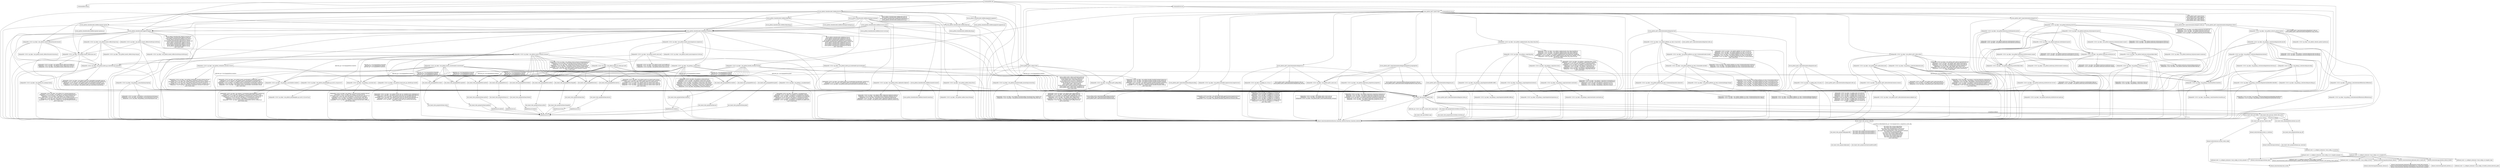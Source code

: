 digraph mygraph {
  node [shape=box];
  "//command/dev:dev"
  "//command/dev:dev" -> "//command/dev:dev.go"
  "//command/dev:dev" -> "//command/root:root"
  "//command/dev:dev" -> "@com_github_charmbracelet_bubbles//list:list"
  "//command/dev:dev" -> "@com_github_charmbracelet_bubbletea//:bubbletea"
  "//command/dev:dev" -> "@com_github_charmbracelet_lipgloss//:lipgloss"
  "//command/dev:dev" -> "@com_github_spf13_cobra//:cobra"
  "//command/dev:dev" -> "@io_bazel_rules_go//:go_context_data"
  "//command/dev:dev" -> "@bazel_tools//tools/allowlists/function_transition_allowlist:function_transition_allowlist"
  "@com_github_charmbracelet_bubbles//list:list"
  "@com_github_charmbracelet_bubbles//list:list" -> "@com_github_charmbracelet_bubbles//list:style.go\n@com_github_charmbracelet_bubbles//list:keys.go\n@com_github_charmbracelet_bubbles//list:defaultitem.go\n@com_github_charmbracelet_bubbles//list:list.go"
  "@com_github_charmbracelet_bubbles//list:list" -> "@bazel_tools//tools/allowlists/function_transition_allowlist:function_transition_allowlist"
  "@com_github_charmbracelet_bubbles//list:list" -> "@io_bazel_rules_go//:go_context_data"
  "@com_github_charmbracelet_bubbles//list:list" -> "@@gazelle~0.35.0~go_deps~com_github_sahilm_fuzzy//:fuzzy"
  "@com_github_charmbracelet_bubbles//list:list" -> "@@gazelle~0.35.0~go_deps~com_github_muesli_reflow//truncate:truncate"
  "@com_github_charmbracelet_bubbles//list:list" -> "@@gazelle~0.35.0~go_deps~com_github_muesli_reflow//ansi:ansi"
  "@com_github_charmbracelet_bubbles//list:list" -> "@com_github_charmbracelet_lipgloss//:lipgloss"
  "@com_github_charmbracelet_bubbles//list:list" -> "@com_github_charmbracelet_bubbletea//:bubbletea"
  "@com_github_charmbracelet_bubbles//list:list" -> "@com_github_charmbracelet_bubbles//textinput:textinput"
  "@com_github_charmbracelet_bubbles//list:list" -> "@com_github_charmbracelet_bubbles//spinner:spinner"
  "@com_github_charmbracelet_bubbles//list:list" -> "@com_github_charmbracelet_bubbles//paginator:paginator"
  "@com_github_charmbracelet_bubbles//list:list" -> "@com_github_charmbracelet_bubbles//key:key"
  "@com_github_charmbracelet_bubbles//list:list" -> "@com_github_charmbracelet_bubbles//help:help"
  "@com_github_charmbracelet_bubbles//help:help"
  "@com_github_charmbracelet_bubbles//help:help" -> "@com_github_charmbracelet_bubbles//help:help.go"
  "@com_github_charmbracelet_bubbles//help:help" -> "@bazel_tools//tools/allowlists/function_transition_allowlist:function_transition_allowlist"
  "@com_github_charmbracelet_bubbles//help:help" -> "@io_bazel_rules_go//:go_context_data"
  "@com_github_charmbracelet_bubbles//help:help" -> "@com_github_charmbracelet_lipgloss//:lipgloss"
  "@com_github_charmbracelet_bubbles//help:help" -> "@com_github_charmbracelet_bubbletea//:bubbletea"
  "@com_github_charmbracelet_bubbles//help:help" -> "@com_github_charmbracelet_bubbles//key:key"
  "@com_github_charmbracelet_bubbles//textinput:textinput"
  "@com_github_charmbracelet_bubbles//textinput:textinput" -> "@com_github_charmbracelet_bubbles//textinput:textinput.go"
  "@com_github_charmbracelet_bubbles//textinput:textinput" -> "@bazel_tools//tools/allowlists/function_transition_allowlist:function_transition_allowlist"
  "@com_github_charmbracelet_bubbles//textinput:textinput" -> "@io_bazel_rules_go//:go_context_data"
  "@com_github_charmbracelet_bubbles//textinput:textinput" -> "@@gazelle~0.35.0~go_deps~com_github_mattn_go_runewidth//:go-runewidth"
  "@com_github_charmbracelet_bubbles//textinput:textinput" -> "@com_github_charmbracelet_lipgloss//:lipgloss"
  "@com_github_charmbracelet_bubbles//textinput:textinput" -> "@com_github_charmbracelet_bubbletea//:bubbletea"
  "@com_github_charmbracelet_bubbles//textinput:textinput" -> "@@gazelle~0.35.0~go_deps~com_github_atotto_clipboard//:clipboard"
  "@com_github_charmbracelet_bubbles//textinput:textinput" -> "@com_github_charmbracelet_bubbles//runeutil:runeutil"
  "@com_github_charmbracelet_bubbles//textinput:textinput" -> "@com_github_charmbracelet_bubbles//key:key"
  "@com_github_charmbracelet_bubbles//textinput:textinput" -> "@com_github_charmbracelet_bubbles//cursor:cursor"
  "@com_github_charmbracelet_bubbles//cursor:cursor"
  "@com_github_charmbracelet_bubbles//cursor:cursor" -> "@com_github_charmbracelet_bubbles//cursor:cursor.go"
  "@com_github_charmbracelet_bubbles//cursor:cursor" -> "@bazel_tools//tools/allowlists/function_transition_allowlist:function_transition_allowlist"
  "@com_github_charmbracelet_bubbles//cursor:cursor" -> "@io_bazel_rules_go//:go_context_data"
  "@com_github_charmbracelet_bubbles//cursor:cursor" -> "@com_github_charmbracelet_lipgloss//:lipgloss"
  "@com_github_charmbracelet_bubbles//cursor:cursor" -> "@com_github_charmbracelet_bubbletea//:bubbletea"
  "@com_github_charmbracelet_bubbles//cursor:cursor.go"
  "@com_github_charmbracelet_bubbles//runeutil:runeutil"
  "@com_github_charmbracelet_bubbles//runeutil:runeutil" -> "@com_github_charmbracelet_bubbles//runeutil:runeutil.go"
  "@com_github_charmbracelet_bubbles//runeutil:runeutil" -> "@bazel_tools//tools/allowlists/function_transition_allowlist:function_transition_allowlist"
  "@com_github_charmbracelet_bubbles//runeutil:runeutil" -> "@io_bazel_rules_go//:go_context_data"
  "@com_github_charmbracelet_bubbles//runeutil:runeutil.go"
  "//command/dev:dev.go"
  "@com_github_charmbracelet_bubbles//textinput:textinput.go"
  "@com_github_charmbracelet_bubbles//paginator:paginator"
  "@com_github_charmbracelet_bubbles//paginator:paginator" -> "@com_github_charmbracelet_bubbles//paginator:paginator.go"
  "@com_github_charmbracelet_bubbles//paginator:paginator" -> "@bazel_tools//tools/allowlists/function_transition_allowlist:function_transition_allowlist"
  "@com_github_charmbracelet_bubbles//paginator:paginator" -> "@io_bazel_rules_go//:go_context_data"
  "@com_github_charmbracelet_bubbles//paginator:paginator" -> "@com_github_charmbracelet_bubbletea//:bubbletea"
  "@com_github_charmbracelet_bubbles//paginator:paginator" -> "@com_github_charmbracelet_bubbles//key:key"
  "@com_github_charmbracelet_bubbles//key:key"
  "@com_github_charmbracelet_bubbles//key:key" -> "@com_github_charmbracelet_bubbles//key:key.go"
  "@com_github_charmbracelet_bubbles//key:key" -> "@bazel_tools//tools/allowlists/function_transition_allowlist:function_transition_allowlist"
  "@com_github_charmbracelet_bubbles//key:key" -> "@io_bazel_rules_go//:go_context_data"
  "@com_github_charmbracelet_bubbles//key:key" -> "@com_github_charmbracelet_bubbletea//:bubbletea"
  "@com_github_charmbracelet_bubbles//key:key.go"
  "@com_github_charmbracelet_bubbles//list:style.go\n@com_github_charmbracelet_bubbles//list:keys.go\n@com_github_charmbracelet_bubbles//list:defaultitem.go\n@com_github_charmbracelet_bubbles//list:list.go"
  "@com_github_charmbracelet_bubbles//spinner:spinner"
  "@com_github_charmbracelet_bubbles//spinner:spinner" -> "@com_github_charmbracelet_bubbles//spinner:spinner.go"
  "@com_github_charmbracelet_bubbles//spinner:spinner" -> "@bazel_tools//tools/allowlists/function_transition_allowlist:function_transition_allowlist"
  "@com_github_charmbracelet_bubbles//spinner:spinner" -> "@io_bazel_rules_go//:go_context_data"
  "@com_github_charmbracelet_bubbles//spinner:spinner" -> "@com_github_charmbracelet_lipgloss//:lipgloss"
  "@com_github_charmbracelet_bubbles//spinner:spinner" -> "@com_github_charmbracelet_bubbletea//:bubbletea"
  "@com_github_charmbracelet_bubbletea//:bubbletea"
  "@com_github_charmbracelet_bubbletea//:bubbletea" -> "@com_github_charmbracelet_bubbletea//:tea.go\n@com_github_charmbracelet_bubbletea//:exec.go\n@com_github_charmbracelet_bubbletea//:screen.go\n@com_github_charmbracelet_bubbletea//:commands.go\n@com_github_charmbracelet_bubbletea//:signals_windows.go\n@com_github_charmbracelet_bubbletea//:mouse.go\n@com_github_charmbracelet_bubbletea//:options.go\n@com_github_charmbracelet_bubbletea//:logging.go\n@com_github_charmbracelet_bubbletea//:tty_unix.go\n...and 7 more items"
  "@com_github_charmbracelet_bubbletea//:bubbletea" -> "@@gazelle~0.35.0~go_deps~com_github_containerd_console//:console"
  "@com_github_charmbracelet_bubbletea//:bubbletea" -> "@@gazelle~0.35.0~go_deps~com_github_mattn_go_isatty//:go-isatty"
  "@com_github_charmbracelet_bubbletea//:bubbletea" -> "@@gazelle~0.35.0~go_deps~com_github_mattn_go_localereader//:go-localereader"
  "@com_github_charmbracelet_bubbletea//:bubbletea" -> "@@gazelle~0.35.0~go_deps~com_github_muesli_cancelreader//:cancelreader"
  "@com_github_charmbracelet_bubbletea//:bubbletea" -> "@@gazelle~0.35.0~go_deps~com_github_muesli_termenv//:termenv"
  "@com_github_charmbracelet_bubbletea//:bubbletea" -> "@@gazelle~0.35.0~go_deps~org_golang_x_term//:term"
  "@com_github_charmbracelet_bubbletea//:bubbletea" -> "@io_bazel_rules_go//:go_context_data"
  "@com_github_charmbracelet_bubbletea//:bubbletea" -> "@bazel_tools//tools/allowlists/function_transition_allowlist:function_transition_allowlist"
  "@com_github_charmbracelet_bubbletea//:bubbletea" -> "@@gazelle~0.35.0~go_deps~org_golang_x_sync//errgroup:errgroup"
  "@com_github_charmbracelet_bubbletea//:bubbletea" -> "@@gazelle~0.35.0~go_deps~com_github_muesli_reflow//truncate:truncate"
  "@com_github_charmbracelet_bubbletea//:bubbletea" -> "@@gazelle~0.35.0~go_deps~com_github_muesli_ansi//compressor:compressor"
  "@@gazelle~0.35.0~go_deps~com_github_muesli_ansi//compressor:compressor"
  "@@gazelle~0.35.0~go_deps~com_github_muesli_ansi//compressor:compressor" -> "@@gazelle~0.35.0~go_deps~com_github_muesli_ansi//compressor:writer.go"
  "@@gazelle~0.35.0~go_deps~com_github_muesli_ansi//compressor:compressor" -> "@bazel_tools//tools/allowlists/function_transition_allowlist:function_transition_allowlist"
  "@@gazelle~0.35.0~go_deps~com_github_muesli_ansi//compressor:compressor" -> "@io_bazel_rules_go//:go_context_data"
  "@@gazelle~0.35.0~go_deps~com_github_muesli_ansi//compressor:compressor" -> "@@gazelle~0.35.0~go_deps~com_github_muesli_ansi//:ansi"
  "@@gazelle~0.35.0~go_deps~com_github_muesli_ansi//:ansi"
  "@@gazelle~0.35.0~go_deps~com_github_muesli_ansi//:ansi" -> "@@gazelle~0.35.0~go_deps~com_github_muesli_ansi//:buffer.go\n@@gazelle~0.35.0~go_deps~com_github_muesli_ansi//:writer.go\n@@gazelle~0.35.0~go_deps~com_github_muesli_ansi//:ansi.go"
  "@@gazelle~0.35.0~go_deps~com_github_muesli_ansi//:ansi" -> "@@gazelle~0.35.0~go_deps~com_github_mattn_go_runewidth//:go-runewidth"
  "@@gazelle~0.35.0~go_deps~com_github_muesli_ansi//:ansi" -> "@io_bazel_rules_go//:go_context_data"
  "@@gazelle~0.35.0~go_deps~com_github_muesli_ansi//:ansi" -> "@bazel_tools//tools/allowlists/function_transition_allowlist:function_transition_allowlist"
  "@@gazelle~0.35.0~go_deps~com_github_muesli_ansi//:buffer.go\n@@gazelle~0.35.0~go_deps~com_github_muesli_ansi//:writer.go\n@@gazelle~0.35.0~go_deps~com_github_muesli_ansi//:ansi.go"
  "@@gazelle~0.35.0~go_deps~org_golang_x_sync//errgroup:errgroup"
  "@@gazelle~0.35.0~go_deps~org_golang_x_sync//errgroup:errgroup" -> "@@gazelle~0.35.0~go_deps~org_golang_x_sync//errgroup:errgroup.go\n@@gazelle~0.35.0~go_deps~org_golang_x_sync//errgroup:pre_go120.go\n@@gazelle~0.35.0~go_deps~org_golang_x_sync//errgroup:go120.go"
  "@@gazelle~0.35.0~go_deps~org_golang_x_sync//errgroup:errgroup" -> "@bazel_tools//tools/allowlists/function_transition_allowlist:function_transition_allowlist"
  "@@gazelle~0.35.0~go_deps~org_golang_x_sync//errgroup:errgroup" -> "@io_bazel_rules_go//:go_context_data"
  "@@gazelle~0.35.0~go_deps~org_golang_x_sync//errgroup:errgroup.go\n@@gazelle~0.35.0~go_deps~org_golang_x_sync//errgroup:pre_go120.go\n@@gazelle~0.35.0~go_deps~org_golang_x_sync//errgroup:go120.go"
  "@@gazelle~0.35.0~go_deps~org_golang_x_term//:term"
  "@@gazelle~0.35.0~go_deps~org_golang_x_term//:term" -> "@@gazelle~0.35.0~go_deps~org_golang_x_term//:term.go\n@@gazelle~0.35.0~go_deps~org_golang_x_term//:term_unix.go\n@@gazelle~0.35.0~go_deps~org_golang_x_term//:term_plan9.go\n@@gazelle~0.35.0~go_deps~org_golang_x_term//:term_unix_other.go\n@@gazelle~0.35.0~go_deps~org_golang_x_term//:term_unix_bsd.go\n@@gazelle~0.35.0~go_deps~org_golang_x_term//:term_unsupported.go\n@@gazelle~0.35.0~go_deps~org_golang_x_term//:term_windows.go\n@@gazelle~0.35.0~go_deps~org_golang_x_term//:terminal.go"
  "@@gazelle~0.35.0~go_deps~org_golang_x_term//:term" -> "@io_bazel_rules_go//:go_context_data"
  "@@gazelle~0.35.0~go_deps~org_golang_x_term//:term" -> "@bazel_tools//tools/allowlists/function_transition_allowlist:function_transition_allowlist"
  "@@gazelle~0.35.0~go_deps~org_golang_x_term//:term" -> "@@gazelle~0.35.0~go_deps~org_golang_x_sys//windows:windows"
  [label="@@rules_go~0.44.0//go/platform:windows"];
  "@@gazelle~0.35.0~go_deps~org_golang_x_term//:term" -> "@io_bazel_rules_go//go/platform:windows"
  "@@gazelle~0.35.0~go_deps~org_golang_x_term//:term" -> "@@gazelle~0.35.0~go_deps~org_golang_x_sys//unix:unix"
  [label="@@rules_go~0.44.0//go/platform:dragonfly\n@@rules_go~0.44.0//go/platform:darwin\n@@rules_go~0.44.0//go/platform:openbsd..."];
  "@@gazelle~0.35.0~go_deps~org_golang_x_term//:term" -> "@io_bazel_rules_go//go/platform:solaris"
  "@@gazelle~0.35.0~go_deps~org_golang_x_term//:term" -> "@@gazelle~0.35.0~go_deps~org_golang_x_sys//plan9:plan9"
  [label="@@rules_go~0.44.0//go/platform:plan9"];
  "@@gazelle~0.35.0~go_deps~org_golang_x_term//:term" -> "@io_bazel_rules_go//go/platform:plan9"
  "@@gazelle~0.35.0~go_deps~org_golang_x_term//:term" -> "@io_bazel_rules_go//go/platform:openbsd"
  "@@gazelle~0.35.0~go_deps~org_golang_x_term//:term" -> "@io_bazel_rules_go//go/platform:netbsd"
  "@@gazelle~0.35.0~go_deps~org_golang_x_term//:term" -> "@io_bazel_rules_go//go/platform:linux"
  "@@gazelle~0.35.0~go_deps~org_golang_x_term//:term" -> "@io_bazel_rules_go//go/platform:ios"
  "@@gazelle~0.35.0~go_deps~org_golang_x_term//:term" -> "@io_bazel_rules_go//go/platform:freebsd"
  "@@gazelle~0.35.0~go_deps~org_golang_x_term//:term" -> "@io_bazel_rules_go//go/platform:dragonfly"
  "@@gazelle~0.35.0~go_deps~org_golang_x_term//:term" -> "@io_bazel_rules_go//go/platform:darwin"
  "@@gazelle~0.35.0~go_deps~org_golang_x_term//:term" -> "@io_bazel_rules_go//go/platform:android"
  "@@gazelle~0.35.0~go_deps~org_golang_x_term//:term" -> "@io_bazel_rules_go//go/platform:aix"
  "@io_bazel_rules_go//go/platform:plan9"
  "@io_bazel_rules_go//go/platform:plan9" -> "@io_bazel_rules_go//go/toolchain:plan9"
  "@io_bazel_rules_go//go/toolchain:plan9"
  "@io_bazel_rules_go//go/toolchain:plan9" -> "@platforms//os:os"
  "@@gazelle~0.35.0~go_deps~org_golang_x_sys//plan9:plan9"
  "@@gazelle~0.35.0~go_deps~org_golang_x_sys//plan9:plan9" -> "@@gazelle~0.35.0~go_deps~org_golang_x_sys//plan9:str.go\n@@gazelle~0.35.0~go_deps~org_golang_x_sys//plan9:dir_plan9.go\n@@gazelle~0.35.0~go_deps~org_golang_x_sys//plan9:errors_plan9.go\n@@gazelle~0.35.0~go_deps~org_golang_x_sys//plan9:syscall_plan9.go\n@@gazelle~0.35.0~go_deps~org_golang_x_sys//plan9:syscall.go\n@@gazelle~0.35.0~go_deps~org_golang_x_sys//plan9:const_plan9.go\n@@gazelle~0.35.0~go_deps~org_golang_x_sys//plan9:asm_plan9_arm.s\n...and 12 more items"
  "@@gazelle~0.35.0~go_deps~org_golang_x_sys//plan9:plan9" -> "@bazel_tools//tools/allowlists/function_transition_allowlist:function_transition_allowlist"
  "@@gazelle~0.35.0~go_deps~org_golang_x_sys//plan9:plan9" -> "@io_bazel_rules_go//:go_context_data"
  "@@gazelle~0.35.0~go_deps~org_golang_x_sys//plan9:str.go\n@@gazelle~0.35.0~go_deps~org_golang_x_sys//plan9:dir_plan9.go\n@@gazelle~0.35.0~go_deps~org_golang_x_sys//plan9:errors_plan9.go\n@@gazelle~0.35.0~go_deps~org_golang_x_sys//plan9:syscall_plan9.go\n@@gazelle~0.35.0~go_deps~org_golang_x_sys//plan9:syscall.go\n@@gazelle~0.35.0~go_deps~org_golang_x_sys//plan9:const_plan9.go\n@@gazelle~0.35.0~go_deps~org_golang_x_sys//plan9:asm_plan9_arm.s\n...and 12 more items"
  "@@gazelle~0.35.0~go_deps~org_golang_x_term//:term.go\n@@gazelle~0.35.0~go_deps~org_golang_x_term//:term_unix.go\n@@gazelle~0.35.0~go_deps~org_golang_x_term//:term_plan9.go\n@@gazelle~0.35.0~go_deps~org_golang_x_term//:term_unix_other.go\n@@gazelle~0.35.0~go_deps~org_golang_x_term//:term_unix_bsd.go\n@@gazelle~0.35.0~go_deps~org_golang_x_term//:term_unsupported.go\n@@gazelle~0.35.0~go_deps~org_golang_x_term//:term_windows.go\n@@gazelle~0.35.0~go_deps~org_golang_x_term//:terminal.go"
  "@@gazelle~0.35.0~go_deps~com_github_muesli_cancelreader//:cancelreader"
  "@@gazelle~0.35.0~go_deps~com_github_muesli_cancelreader//:cancelreader" -> "@@gazelle~0.35.0~go_deps~com_github_muesli_cancelreader//:cancelreader_select.go\n@@gazelle~0.35.0~go_deps~com_github_muesli_cancelreader//:cancelreader.go\n@@gazelle~0.35.0~go_deps~com_github_muesli_cancelreader//:cancelreader_unix.go\n@@gazelle~0.35.0~go_deps~com_github_muesli_cancelreader//:cancelreader_windows.go\n@@gazelle~0.35.0~go_deps~com_github_muesli_cancelreader//:cancelreader_linux.go\n@@gazelle~0.35.0~go_deps~com_github_muesli_cancelreader//:cancelreader_bsd.go\n...and 1 more items"
  "@@gazelle~0.35.0~go_deps~com_github_muesli_cancelreader//:cancelreader" -> "@io_bazel_rules_go//:go_context_data"
  "@@gazelle~0.35.0~go_deps~com_github_muesli_cancelreader//:cancelreader" -> "@bazel_tools//tools/allowlists/function_transition_allowlist:function_transition_allowlist"
  "@@gazelle~0.35.0~go_deps~com_github_muesli_cancelreader//:cancelreader" -> "@@gazelle~0.35.0~go_deps~org_golang_x_sys//windows:windows"
  [label="@@rules_go~0.44.0//go/platform:windows"];
  "@@gazelle~0.35.0~go_deps~com_github_muesli_cancelreader//:cancelreader" -> "@io_bazel_rules_go//go/platform:windows"
  "@@gazelle~0.35.0~go_deps~com_github_muesli_cancelreader//:cancelreader" -> "@@gazelle~0.35.0~go_deps~org_golang_x_sys//unix:unix"
  [label="@@rules_go~0.44.0//go/platform:dragonfly\n@@rules_go~0.44.0//go/platform:darwin\n@@rules_go~0.44.0//go/platform:openbsd..."];
  "@@gazelle~0.35.0~go_deps~com_github_muesli_cancelreader//:cancelreader" -> "@io_bazel_rules_go//go/platform:solaris"
  "@@gazelle~0.35.0~go_deps~com_github_muesli_cancelreader//:cancelreader" -> "@io_bazel_rules_go//go/platform:openbsd"
  "@@gazelle~0.35.0~go_deps~com_github_muesli_cancelreader//:cancelreader" -> "@io_bazel_rules_go//go/platform:netbsd"
  "@@gazelle~0.35.0~go_deps~com_github_muesli_cancelreader//:cancelreader" -> "@io_bazel_rules_go//go/platform:linux"
  "@@gazelle~0.35.0~go_deps~com_github_muesli_cancelreader//:cancelreader" -> "@io_bazel_rules_go//go/platform:ios"
  "@@gazelle~0.35.0~go_deps~com_github_muesli_cancelreader//:cancelreader" -> "@io_bazel_rules_go//go/platform:freebsd"
  "@@gazelle~0.35.0~go_deps~com_github_muesli_cancelreader//:cancelreader" -> "@io_bazel_rules_go//go/platform:dragonfly"
  "@@gazelle~0.35.0~go_deps~com_github_muesli_cancelreader//:cancelreader" -> "@io_bazel_rules_go//go/platform:darwin"
  "@@gazelle~0.35.0~go_deps~com_github_muesli_cancelreader//:cancelreader" -> "@io_bazel_rules_go//go/platform:android"
  "@@gazelle~0.35.0~go_deps~com_github_muesli_cancelreader//:cancelreader_select.go\n@@gazelle~0.35.0~go_deps~com_github_muesli_cancelreader//:cancelreader.go\n@@gazelle~0.35.0~go_deps~com_github_muesli_cancelreader//:cancelreader_unix.go\n@@gazelle~0.35.0~go_deps~com_github_muesli_cancelreader//:cancelreader_windows.go\n@@gazelle~0.35.0~go_deps~com_github_muesli_cancelreader//:cancelreader_linux.go\n@@gazelle~0.35.0~go_deps~com_github_muesli_cancelreader//:cancelreader_bsd.go\n...and 1 more items"
  "@@gazelle~0.35.0~go_deps~com_github_mattn_go_localereader//:go-localereader"
  "@@gazelle~0.35.0~go_deps~com_github_mattn_go_localereader//:go-localereader" -> "@@gazelle~0.35.0~go_deps~com_github_mattn_go_localereader//:localereader_windows.go\n@@gazelle~0.35.0~go_deps~com_github_mattn_go_localereader//:localereader.go\n@@gazelle~0.35.0~go_deps~com_github_mattn_go_localereader//:localereader_unix.go"
  "@@gazelle~0.35.0~go_deps~com_github_mattn_go_localereader//:go-localereader" -> "@io_bazel_rules_go//:go_context_data"
  "@@gazelle~0.35.0~go_deps~com_github_mattn_go_localereader//:go-localereader" -> "@bazel_tools//tools/allowlists/function_transition_allowlist:function_transition_allowlist"
  "@@gazelle~0.35.0~go_deps~com_github_mattn_go_localereader//:go-localereader" -> "@@gazelle~0.35.0~go_deps~org_golang_x_text//transform:transform"
  [label="@@rules_go~0.44.0//go/platform:windows"];
  "@@gazelle~0.35.0~go_deps~com_github_mattn_go_localereader//:go-localereader" -> "@io_bazel_rules_go//go/platform:windows"
  "@com_github_charmbracelet_bubbletea//:tea.go\n@com_github_charmbracelet_bubbletea//:exec.go\n@com_github_charmbracelet_bubbletea//:screen.go\n@com_github_charmbracelet_bubbletea//:commands.go\n@com_github_charmbracelet_bubbletea//:signals_windows.go\n@com_github_charmbracelet_bubbletea//:mouse.go\n@com_github_charmbracelet_bubbletea//:options.go\n@com_github_charmbracelet_bubbletea//:logging.go\n@com_github_charmbracelet_bubbletea//:tty_unix.go\n...and 7 more items"
  "@com_github_charmbracelet_lipgloss//:lipgloss"
  "@com_github_charmbracelet_lipgloss//:lipgloss" -> "@com_github_charmbracelet_lipgloss//:position.go\n@com_github_charmbracelet_lipgloss//:align.go\n@com_github_charmbracelet_lipgloss//:ansi_unix.go\n@com_github_charmbracelet_lipgloss//:get.go\n@com_github_charmbracelet_lipgloss//:ansi_windows.go\n@com_github_charmbracelet_lipgloss//:join.go\n@com_github_charmbracelet_lipgloss//:color.go\n@com_github_charmbracelet_lipgloss//:unset.go\n@com_github_charmbracelet_lipgloss//:set.go\n@com_github_charmbracelet_lipgloss//:size.go\n...and 5 more items"
  "@com_github_charmbracelet_lipgloss//:lipgloss" -> "@@gazelle~0.35.0~go_deps~com_github_mattn_go_runewidth//:go-runewidth"
  "@com_github_charmbracelet_lipgloss//:lipgloss" -> "@@gazelle~0.35.0~go_deps~com_github_muesli_termenv//:termenv"
  "@com_github_charmbracelet_lipgloss//:lipgloss" -> "@io_bazel_rules_go//:go_context_data"
  "@com_github_charmbracelet_lipgloss//:lipgloss" -> "@bazel_tools//tools/allowlists/function_transition_allowlist:function_transition_allowlist"
  "@com_github_charmbracelet_lipgloss//:lipgloss" -> "@@gazelle~0.35.0~go_deps~com_github_muesli_reflow//wrap:wrap"
  "@com_github_charmbracelet_lipgloss//:lipgloss" -> "@@gazelle~0.35.0~go_deps~com_github_muesli_reflow//wordwrap:wordwrap"
  "@com_github_charmbracelet_lipgloss//:lipgloss" -> "@@gazelle~0.35.0~go_deps~com_github_muesli_reflow//truncate:truncate"
  "@com_github_charmbracelet_lipgloss//:lipgloss" -> "@@gazelle~0.35.0~go_deps~com_github_muesli_reflow//ansi:ansi"
  "@@gazelle~0.35.0~go_deps~com_github_muesli_reflow//truncate:truncate"
  "@@gazelle~0.35.0~go_deps~com_github_muesli_reflow//truncate:truncate" -> "@@gazelle~0.35.0~go_deps~com_github_muesli_reflow//truncate:truncate.go"
  "@@gazelle~0.35.0~go_deps~com_github_muesli_reflow//truncate:truncate" -> "@bazel_tools//tools/allowlists/function_transition_allowlist:function_transition_allowlist"
  "@@gazelle~0.35.0~go_deps~com_github_muesli_reflow//truncate:truncate" -> "@io_bazel_rules_go//:go_context_data"
  "@@gazelle~0.35.0~go_deps~com_github_muesli_reflow//truncate:truncate" -> "@@gazelle~0.35.0~go_deps~com_github_mattn_go_runewidth//:go-runewidth"
  "@@gazelle~0.35.0~go_deps~com_github_muesli_reflow//truncate:truncate" -> "@@gazelle~0.35.0~go_deps~com_github_muesli_reflow//ansi:ansi"
  "@@gazelle~0.35.0~go_deps~com_github_muesli_reflow//wordwrap:wordwrap"
  "@@gazelle~0.35.0~go_deps~com_github_muesli_reflow//wordwrap:wordwrap" -> "@@gazelle~0.35.0~go_deps~com_github_muesli_reflow//wordwrap:wordwrap.go"
  "@@gazelle~0.35.0~go_deps~com_github_muesli_reflow//wordwrap:wordwrap" -> "@bazel_tools//tools/allowlists/function_transition_allowlist:function_transition_allowlist"
  "@@gazelle~0.35.0~go_deps~com_github_muesli_reflow//wordwrap:wordwrap" -> "@io_bazel_rules_go//:go_context_data"
  "@@gazelle~0.35.0~go_deps~com_github_muesli_reflow//wordwrap:wordwrap" -> "@@gazelle~0.35.0~go_deps~com_github_muesli_reflow//ansi:ansi"
  "@@gazelle~0.35.0~go_deps~com_github_muesli_reflow//wordwrap:wordwrap.go"
  "@@gazelle~0.35.0~go_deps~com_github_muesli_termenv//:termenv"
  "@@gazelle~0.35.0~go_deps~com_github_muesli_termenv//:termenv" -> "@@gazelle~0.35.0~go_deps~com_github_muesli_termenv//:templatehelper.go\n@@gazelle~0.35.0~go_deps~com_github_muesli_termenv//:ansicolors.go\n@@gazelle~0.35.0~go_deps~com_github_muesli_termenv//:copy.go\n@@gazelle~0.35.0~go_deps~com_github_muesli_termenv//:termenv_unix.go\n@@gazelle~0.35.0~go_deps~com_github_muesli_termenv//:hyperlink.go\n@@gazelle~0.35.0~go_deps~com_github_muesli_termenv//:termenv_solaris.go\n@@gazelle~0.35.0~go_deps~com_github_muesli_termenv//:color.go\n...and 12 more items"
  "@@gazelle~0.35.0~go_deps~com_github_muesli_termenv//:termenv" -> "@@gazelle~0.35.0~go_deps~com_github_aymanbagabas_go_osc52_v2//:go-osc52"
  "@@gazelle~0.35.0~go_deps~com_github_muesli_termenv//:termenv" -> "@@gazelle~0.35.0~go_deps~com_github_lucasb_eyer_go_colorful//:go-colorful"
  "@@gazelle~0.35.0~go_deps~com_github_muesli_termenv//:termenv" -> "@@gazelle~0.35.0~go_deps~com_github_mattn_go_isatty//:go-isatty"
  "@@gazelle~0.35.0~go_deps~com_github_muesli_termenv//:termenv" -> "@@gazelle~0.35.0~go_deps~com_github_mattn_go_runewidth//:go-runewidth"
  "@@gazelle~0.35.0~go_deps~com_github_muesli_termenv//:termenv" -> "@io_bazel_rules_go//:go_context_data"
  "@@gazelle~0.35.0~go_deps~com_github_muesli_termenv//:termenv" -> "@bazel_tools//tools/allowlists/function_transition_allowlist:function_transition_allowlist"
  "@@gazelle~0.35.0~go_deps~com_github_muesli_termenv//:termenv" -> "@@gazelle~0.35.0~go_deps~org_golang_x_sys//windows:windows"
  [label="@@rules_go~0.44.0//go/platform:windows"];
  "@@gazelle~0.35.0~go_deps~com_github_muesli_termenv//:termenv" -> "@io_bazel_rules_go//go/platform:windows"
  "@@gazelle~0.35.0~go_deps~com_github_muesli_termenv//:termenv" -> "@@gazelle~0.35.0~go_deps~org_golang_x_sys//unix:unix"
  [label="@@rules_go~0.44.0//go/platform:dragonfly\n@@rules_go~0.44.0//go/platform:darwin\n@@rules_go~0.44.0//go/platform:openbsd..."];
  "@@gazelle~0.35.0~go_deps~com_github_muesli_termenv//:termenv" -> "@io_bazel_rules_go//go/platform:solaris"
  "@@gazelle~0.35.0~go_deps~com_github_muesli_termenv//:termenv" -> "@io_bazel_rules_go//go/platform:openbsd"
  "@@gazelle~0.35.0~go_deps~com_github_muesli_termenv//:termenv" -> "@io_bazel_rules_go//go/platform:netbsd"
  "@@gazelle~0.35.0~go_deps~com_github_muesli_termenv//:termenv" -> "@io_bazel_rules_go//go/platform:linux"
  "@@gazelle~0.35.0~go_deps~com_github_muesli_termenv//:termenv" -> "@io_bazel_rules_go//go/platform:ios"
  "@@gazelle~0.35.0~go_deps~com_github_muesli_termenv//:termenv" -> "@io_bazel_rules_go//go/platform:freebsd"
  "@@gazelle~0.35.0~go_deps~com_github_muesli_termenv//:termenv" -> "@io_bazel_rules_go//go/platform:dragonfly"
  "@@gazelle~0.35.0~go_deps~com_github_muesli_termenv//:termenv" -> "@io_bazel_rules_go//go/platform:darwin"
  "@@gazelle~0.35.0~go_deps~com_github_muesli_termenv//:termenv" -> "@io_bazel_rules_go//go/platform:android"
  "@@gazelle~0.35.0~go_deps~com_github_mattn_go_isatty//:go-isatty"
  "@@gazelle~0.35.0~go_deps~com_github_mattn_go_isatty//:go-isatty" -> "@@gazelle~0.35.0~go_deps~com_github_mattn_go_isatty//:isatty_bsd.go\n@@gazelle~0.35.0~go_deps~com_github_mattn_go_isatty//:isatty_windows.go\n@@gazelle~0.35.0~go_deps~com_github_mattn_go_isatty//:doc.go\n@@gazelle~0.35.0~go_deps~com_github_mattn_go_isatty//:isatty_plan9.go\n@@gazelle~0.35.0~go_deps~com_github_mattn_go_isatty//:isatty_solaris.go\n@@gazelle~0.35.0~go_deps~com_github_mattn_go_isatty//:isatty_tcgets.go\n...and 1 more items"
  "@@gazelle~0.35.0~go_deps~com_github_mattn_go_isatty//:go-isatty" -> "@io_bazel_rules_go//:go_context_data"
  "@@gazelle~0.35.0~go_deps~com_github_mattn_go_isatty//:go-isatty" -> "@bazel_tools//tools/allowlists/function_transition_allowlist:function_transition_allowlist"
  "@@gazelle~0.35.0~go_deps~com_github_mattn_go_isatty//:go-isatty" -> "@@gazelle~0.35.0~go_deps~org_golang_x_sys//unix:unix"
  [label="@@rules_go~0.44.0//go/platform:dragonfly\n@@rules_go~0.44.0//go/platform:darwin\n@@rules_go~0.44.0//go/platform:openbsd..."];
  "@@gazelle~0.35.0~go_deps~com_github_mattn_go_isatty//:go-isatty" -> "@io_bazel_rules_go//go/platform:solaris"
  "@@gazelle~0.35.0~go_deps~com_github_mattn_go_isatty//:go-isatty" -> "@io_bazel_rules_go//go/platform:openbsd"
  "@@gazelle~0.35.0~go_deps~com_github_mattn_go_isatty//:go-isatty" -> "@io_bazel_rules_go//go/platform:netbsd"
  "@@gazelle~0.35.0~go_deps~com_github_mattn_go_isatty//:go-isatty" -> "@io_bazel_rules_go//go/platform:linux"
  "@@gazelle~0.35.0~go_deps~com_github_mattn_go_isatty//:go-isatty" -> "@io_bazel_rules_go//go/platform:ios"
  "@@gazelle~0.35.0~go_deps~com_github_mattn_go_isatty//:go-isatty" -> "@io_bazel_rules_go//go/platform:freebsd"
  "@@gazelle~0.35.0~go_deps~com_github_mattn_go_isatty//:go-isatty" -> "@io_bazel_rules_go//go/platform:dragonfly"
  "@@gazelle~0.35.0~go_deps~com_github_mattn_go_isatty//:go-isatty" -> "@io_bazel_rules_go//go/platform:darwin"
  "@@gazelle~0.35.0~go_deps~com_github_mattn_go_isatty//:go-isatty" -> "@io_bazel_rules_go//go/platform:android"
  "@@gazelle~0.35.0~go_deps~com_github_mattn_go_isatty//:go-isatty" -> "@io_bazel_rules_go//go/platform:aix"
  "@@gazelle~0.35.0~go_deps~com_github_mattn_go_isatty//:isatty_bsd.go\n@@gazelle~0.35.0~go_deps~com_github_mattn_go_isatty//:isatty_windows.go\n@@gazelle~0.35.0~go_deps~com_github_mattn_go_isatty//:doc.go\n@@gazelle~0.35.0~go_deps~com_github_mattn_go_isatty//:isatty_plan9.go\n@@gazelle~0.35.0~go_deps~com_github_mattn_go_isatty//:isatty_solaris.go\n@@gazelle~0.35.0~go_deps~com_github_mattn_go_isatty//:isatty_tcgets.go\n...and 1 more items"
  "@@gazelle~0.35.0~go_deps~com_github_lucasb_eyer_go_colorful//:go-colorful"
  "@@gazelle~0.35.0~go_deps~com_github_lucasb_eyer_go_colorful//:go-colorful" -> "@@gazelle~0.35.0~go_deps~com_github_lucasb_eyer_go_colorful//:warm_palettegen.go\n@@gazelle~0.35.0~go_deps~com_github_lucasb_eyer_go_colorful//:happy_palettegen.go\n@@gazelle~0.35.0~go_deps~com_github_lucasb_eyer_go_colorful//:colors.go\n@@gazelle~0.35.0~go_deps~com_github_lucasb_eyer_go_colorful//:soft_palettegen.go\n@@gazelle~0.35.0~go_deps~com_github_lucasb_eyer_go_colorful//:hsluv.go\n@@gazelle~0.35.0~go_deps~com_github_lucasb_eyer_go_colorful//:hexcolor.go\n...and 1 more items"
  "@@gazelle~0.35.0~go_deps~com_github_lucasb_eyer_go_colorful//:go-colorful" -> "@io_bazel_rules_go//:go_context_data"
  "@@gazelle~0.35.0~go_deps~com_github_lucasb_eyer_go_colorful//:go-colorful" -> "@bazel_tools//tools/allowlists/function_transition_allowlist:function_transition_allowlist"
  "@@gazelle~0.35.0~go_deps~com_github_lucasb_eyer_go_colorful//:warm_palettegen.go\n@@gazelle~0.35.0~go_deps~com_github_lucasb_eyer_go_colorful//:happy_palettegen.go\n@@gazelle~0.35.0~go_deps~com_github_lucasb_eyer_go_colorful//:colors.go\n@@gazelle~0.35.0~go_deps~com_github_lucasb_eyer_go_colorful//:soft_palettegen.go\n@@gazelle~0.35.0~go_deps~com_github_lucasb_eyer_go_colorful//:hsluv.go\n@@gazelle~0.35.0~go_deps~com_github_lucasb_eyer_go_colorful//:hexcolor.go\n...and 1 more items"
  "@@gazelle~0.35.0~go_deps~com_github_aymanbagabas_go_osc52_v2//:go-osc52"
  "@@gazelle~0.35.0~go_deps~com_github_aymanbagabas_go_osc52_v2//:go-osc52" -> "@@gazelle~0.35.0~go_deps~com_github_aymanbagabas_go_osc52_v2//:osc52.go"
  "@@gazelle~0.35.0~go_deps~com_github_aymanbagabas_go_osc52_v2//:go-osc52" -> "@io_bazel_rules_go//:go_context_data"
  "@@gazelle~0.35.0~go_deps~com_github_aymanbagabas_go_osc52_v2//:go-osc52" -> "@bazel_tools//tools/allowlists/function_transition_allowlist:function_transition_allowlist"
  "@@gazelle~0.35.0~go_deps~com_github_muesli_termenv//:templatehelper.go\n@@gazelle~0.35.0~go_deps~com_github_muesli_termenv//:ansicolors.go\n@@gazelle~0.35.0~go_deps~com_github_muesli_termenv//:copy.go\n@@gazelle~0.35.0~go_deps~com_github_muesli_termenv//:termenv_unix.go\n@@gazelle~0.35.0~go_deps~com_github_muesli_termenv//:hyperlink.go\n@@gazelle~0.35.0~go_deps~com_github_muesli_termenv//:termenv_solaris.go\n@@gazelle~0.35.0~go_deps~com_github_muesli_termenv//:color.go\n...and 12 more items"
  "@com_github_charmbracelet_bubbles//spinner:spinner.go"
  "@@gazelle~0.35.0~go_deps~com_github_containerd_console//:console"
  "@@gazelle~0.35.0~go_deps~com_github_containerd_console//:console" -> "@@gazelle~0.35.0~go_deps~com_github_containerd_console//:console_linux.go\n@@gazelle~0.35.0~go_deps~com_github_containerd_console//:tc_unix.go\n@@gazelle~0.35.0~go_deps~com_github_containerd_console//:console_windows.go\n@@gazelle~0.35.0~go_deps~com_github_containerd_console//:console.go\n@@gazelle~0.35.0~go_deps~com_github_containerd_console//:tc_openbsd_cgo.go\n@@gazelle~0.35.0~go_deps~com_github_containerd_console//:tc_darwin.go\n...and 10 more items"
  "@@gazelle~0.35.0~go_deps~com_github_containerd_console//:console" -> "@io_bazel_rules_go//:go_context_data"
  "@@gazelle~0.35.0~go_deps~com_github_containerd_console//:console" -> "@bazel_tools//tools/allowlists/function_transition_allowlist:function_transition_allowlist"
  "@@gazelle~0.35.0~go_deps~com_github_containerd_console//:console" -> "@@gazelle~0.35.0~go_deps~org_golang_x_sys//windows:windows"
  [label="@@rules_go~0.44.0//go/platform:windows"];
  "@@gazelle~0.35.0~go_deps~com_github_containerd_console//:console" -> "@io_bazel_rules_go//go/platform:windows"
  "@@gazelle~0.35.0~go_deps~com_github_containerd_console//:console" -> "@@gazelle~0.35.0~go_deps~org_golang_x_sys//unix:unix"
  "@@gazelle~0.35.0~go_deps~com_github_containerd_console//:console_linux.go\n@@gazelle~0.35.0~go_deps~com_github_containerd_console//:tc_unix.go\n@@gazelle~0.35.0~go_deps~com_github_containerd_console//:console_windows.go\n@@gazelle~0.35.0~go_deps~com_github_containerd_console//:console.go\n@@gazelle~0.35.0~go_deps~com_github_containerd_console//:tc_openbsd_cgo.go\n@@gazelle~0.35.0~go_deps~com_github_containerd_console//:tc_darwin.go\n...and 10 more items"
  "@@gazelle~0.35.0~go_deps~com_github_muesli_reflow//wrap:wrap"
  "@@gazelle~0.35.0~go_deps~com_github_muesli_reflow//wrap:wrap" -> "@@gazelle~0.35.0~go_deps~com_github_muesli_reflow//wrap:wrap.go"
  "@@gazelle~0.35.0~go_deps~com_github_muesli_reflow//wrap:wrap" -> "@bazel_tools//tools/allowlists/function_transition_allowlist:function_transition_allowlist"
  "@@gazelle~0.35.0~go_deps~com_github_muesli_reflow//wrap:wrap" -> "@io_bazel_rules_go//:go_context_data"
  "@@gazelle~0.35.0~go_deps~com_github_muesli_reflow//wrap:wrap" -> "@@gazelle~0.35.0~go_deps~com_github_mattn_go_runewidth//:go-runewidth"
  "@@gazelle~0.35.0~go_deps~com_github_muesli_reflow//wrap:wrap" -> "@@gazelle~0.35.0~go_deps~com_github_muesli_reflow//ansi:ansi"
  "@@gazelle~0.35.0~go_deps~com_github_muesli_reflow//wrap:wrap.go"
  "@@gazelle~0.35.0~go_deps~com_github_sahilm_fuzzy//:fuzzy"
  "@@gazelle~0.35.0~go_deps~com_github_sahilm_fuzzy//:fuzzy" -> "@@gazelle~0.35.0~go_deps~com_github_sahilm_fuzzy//:fuzzy.go"
  "@@gazelle~0.35.0~go_deps~com_github_sahilm_fuzzy//:fuzzy" -> "@io_bazel_rules_go//:go_context_data"
  "@@gazelle~0.35.0~go_deps~com_github_sahilm_fuzzy//:fuzzy" -> "@bazel_tools//tools/allowlists/function_transition_allowlist:function_transition_allowlist"
  "@@gazelle~0.35.0~go_deps~com_github_sahilm_fuzzy//:fuzzy.go"
  "@@gazelle~0.35.0~go_deps~com_github_muesli_ansi//compressor:writer.go"
  "@@gazelle~0.35.0~go_deps~com_github_atotto_clipboard//:clipboard"
  "@@gazelle~0.35.0~go_deps~com_github_atotto_clipboard//:clipboard" -> "@@gazelle~0.35.0~go_deps~com_github_atotto_clipboard//:clipboard_plan9.go\n@@gazelle~0.35.0~go_deps~com_github_atotto_clipboard//:clipboard_unix.go\n@@gazelle~0.35.0~go_deps~com_github_atotto_clipboard//:clipboard.go\n@@gazelle~0.35.0~go_deps~com_github_atotto_clipboard//:clipboard_darwin.go\n@@gazelle~0.35.0~go_deps~com_github_atotto_clipboard//:clipboard_windows.go"
  "@@gazelle~0.35.0~go_deps~com_github_atotto_clipboard//:clipboard" -> "@io_bazel_rules_go//:go_context_data"
  "@@gazelle~0.35.0~go_deps~com_github_atotto_clipboard//:clipboard" -> "@bazel_tools//tools/allowlists/function_transition_allowlist:function_transition_allowlist"
  "@@gazelle~0.35.0~go_deps~com_github_atotto_clipboard//:clipboard_plan9.go\n@@gazelle~0.35.0~go_deps~com_github_atotto_clipboard//:clipboard_unix.go\n@@gazelle~0.35.0~go_deps~com_github_atotto_clipboard//:clipboard.go\n@@gazelle~0.35.0~go_deps~com_github_atotto_clipboard//:clipboard_darwin.go\n@@gazelle~0.35.0~go_deps~com_github_atotto_clipboard//:clipboard_windows.go"
  "@@gazelle~0.35.0~go_deps~com_github_aymanbagabas_go_osc52_v2//:osc52.go"
  "@@gazelle~0.35.0~go_deps~com_github_muesli_reflow//truncate:truncate.go"
  "@com_github_charmbracelet_bubbles//help:help.go"
  "@com_github_charmbracelet_lipgloss//:position.go\n@com_github_charmbracelet_lipgloss//:align.go\n@com_github_charmbracelet_lipgloss//:ansi_unix.go\n@com_github_charmbracelet_lipgloss//:get.go\n@com_github_charmbracelet_lipgloss//:ansi_windows.go\n@com_github_charmbracelet_lipgloss//:join.go\n@com_github_charmbracelet_lipgloss//:color.go\n@com_github_charmbracelet_lipgloss//:unset.go\n@com_github_charmbracelet_lipgloss//:set.go\n@com_github_charmbracelet_lipgloss//:size.go\n...and 5 more items"
  "@@gazelle~0.35.0~go_deps~com_github_mattn_go_localereader//:localereader_windows.go\n@@gazelle~0.35.0~go_deps~com_github_mattn_go_localereader//:localereader.go\n@@gazelle~0.35.0~go_deps~com_github_mattn_go_localereader//:localereader_unix.go"
  "//command/root:root"
  "//command/root:root" -> "//command/root:root.go"
  "//command/root:root" -> "@com_github_spf13_cobra//:cobra"
  "//command/root:root" -> "@bazel_tools//tools/allowlists/function_transition_allowlist:function_transition_allowlist"
  "//command/root:root" -> "@io_bazel_rules_go//:go_context_data"
  "//command/root:root" -> "@com_github_spf13_viper//:viper"
  "@com_github_spf13_cobra//:cobra"
  "@com_github_spf13_cobra//:cobra" -> "@com_github_spf13_cobra//:command_notwin.go\n@com_github_spf13_cobra//:fish_completions.go\n@com_github_spf13_cobra//:flag_groups.go\n@com_github_spf13_cobra//:command.go\n@com_github_spf13_cobra//:zsh_completions.go\n@com_github_spf13_cobra//:active_help.go\n@com_github_spf13_cobra//:args.go\n@com_github_spf13_cobra//:cobra.go\n@com_github_spf13_cobra//:powershell_completions.go\n@com_github_spf13_cobra//:bash_completions.go\n@com_github_spf13_cobra//:shell_completions.go\n...and 3 more items"
  "@com_github_spf13_cobra//:cobra" -> "@@gazelle~0.35.0~go_deps~com_github_spf13_pflag//:pflag"
  "@com_github_spf13_cobra//:cobra" -> "@io_bazel_rules_go//go/platform:windows"
  "@com_github_spf13_cobra//:cobra" -> "@@gazelle~0.35.0~go_deps~com_github_inconshreveable_mousetrap//:mousetrap"
  [label="@@rules_go~0.44.0//go/platform:windows"];
  "@com_github_spf13_cobra//:cobra" -> "@io_bazel_rules_go//:go_context_data"
  "@com_github_spf13_cobra//:cobra" -> "@bazel_tools//tools/allowlists/function_transition_allowlist:function_transition_allowlist"
  "@@gazelle~0.35.0~go_deps~com_github_inconshreveable_mousetrap//:mousetrap"
  "@@gazelle~0.35.0~go_deps~com_github_inconshreveable_mousetrap//:mousetrap" -> "@@gazelle~0.35.0~go_deps~com_github_inconshreveable_mousetrap//:trap_windows.go\n@@gazelle~0.35.0~go_deps~com_github_inconshreveable_mousetrap//:trap_others.go"
  "@@gazelle~0.35.0~go_deps~com_github_inconshreveable_mousetrap//:mousetrap" -> "@io_bazel_rules_go//:go_context_data"
  "@@gazelle~0.35.0~go_deps~com_github_inconshreveable_mousetrap//:mousetrap" -> "@bazel_tools//tools/allowlists/function_transition_allowlist:function_transition_allowlist"
  "@@gazelle~0.35.0~go_deps~com_github_inconshreveable_mousetrap//:trap_windows.go\n@@gazelle~0.35.0~go_deps~com_github_inconshreveable_mousetrap//:trap_others.go"
  "@com_github_spf13_cobra//:command_notwin.go\n@com_github_spf13_cobra//:fish_completions.go\n@com_github_spf13_cobra//:flag_groups.go\n@com_github_spf13_cobra//:command.go\n@com_github_spf13_cobra//:zsh_completions.go\n@com_github_spf13_cobra//:active_help.go\n@com_github_spf13_cobra//:args.go\n@com_github_spf13_cobra//:cobra.go\n@com_github_spf13_cobra//:powershell_completions.go\n@com_github_spf13_cobra//:bash_completions.go\n@com_github_spf13_cobra//:shell_completions.go\n...and 3 more items"
  "//command/root:root.go"
  "@com_github_charmbracelet_bubbles//paginator:paginator.go"
  "@io_bazel_rules_go//go/platform:aix"
  "@io_bazel_rules_go//go/platform:aix" -> "@io_bazel_rules_go//go/toolchain:aix"
  "@io_bazel_rules_go//go/toolchain:aix"
  "@io_bazel_rules_go//go/toolchain:aix" -> "@platforms//os:os"
  "@@gazelle~0.35.0~go_deps~com_github_muesli_reflow//ansi:ansi"
  "@@gazelle~0.35.0~go_deps~com_github_muesli_reflow//ansi:ansi" -> "@@gazelle~0.35.0~go_deps~com_github_muesli_reflow//ansi:buffer.go\n@@gazelle~0.35.0~go_deps~com_github_muesli_reflow//ansi:writer.go\n@@gazelle~0.35.0~go_deps~com_github_muesli_reflow//ansi:ansi.go"
  "@@gazelle~0.35.0~go_deps~com_github_muesli_reflow//ansi:ansi" -> "@bazel_tools//tools/allowlists/function_transition_allowlist:function_transition_allowlist"
  "@@gazelle~0.35.0~go_deps~com_github_muesli_reflow//ansi:ansi" -> "@io_bazel_rules_go//:go_context_data"
  "@@gazelle~0.35.0~go_deps~com_github_muesli_reflow//ansi:ansi" -> "@@gazelle~0.35.0~go_deps~com_github_mattn_go_runewidth//:go-runewidth"
  "@@gazelle~0.35.0~go_deps~com_github_mattn_go_runewidth//:go-runewidth"
  "@@gazelle~0.35.0~go_deps~com_github_mattn_go_runewidth//:go-runewidth" -> "@@gazelle~0.35.0~go_deps~com_github_mattn_go_runewidth//:runewidth_posix.go\n@@gazelle~0.35.0~go_deps~com_github_mattn_go_runewidth//:runewidth_windows.go\n@@gazelle~0.35.0~go_deps~com_github_mattn_go_runewidth//:runewidth_js.go\n@@gazelle~0.35.0~go_deps~com_github_mattn_go_runewidth//:runewidth_table.go\n@@gazelle~0.35.0~go_deps~com_github_mattn_go_runewidth//:runewidth.go"
  "@@gazelle~0.35.0~go_deps~com_github_mattn_go_runewidth//:go-runewidth" -> "@@gazelle~0.35.0~go_deps~com_github_rivo_uniseg//:uniseg"
  "@@gazelle~0.35.0~go_deps~com_github_mattn_go_runewidth//:go-runewidth" -> "@io_bazel_rules_go//:go_context_data"
  "@@gazelle~0.35.0~go_deps~com_github_mattn_go_runewidth//:go-runewidth" -> "@bazel_tools//tools/allowlists/function_transition_allowlist:function_transition_allowlist"
  "@@gazelle~0.35.0~go_deps~com_github_mattn_go_runewidth//:runewidth_posix.go\n@@gazelle~0.35.0~go_deps~com_github_mattn_go_runewidth//:runewidth_windows.go\n@@gazelle~0.35.0~go_deps~com_github_mattn_go_runewidth//:runewidth_js.go\n@@gazelle~0.35.0~go_deps~com_github_mattn_go_runewidth//:runewidth_table.go\n@@gazelle~0.35.0~go_deps~com_github_mattn_go_runewidth//:runewidth.go"
  "@@gazelle~0.35.0~go_deps~com_github_muesli_reflow//ansi:buffer.go\n@@gazelle~0.35.0~go_deps~com_github_muesli_reflow//ansi:writer.go\n@@gazelle~0.35.0~go_deps~com_github_muesli_reflow//ansi:ansi.go"
  "@com_github_spf13_viper//:viper"
  "@com_github_spf13_viper//:viper" -> "@com_github_spf13_viper//:util.go\n@com_github_spf13_viper//:logger.go\n@com_github_spf13_viper//:file.go\n@com_github_spf13_viper//:flags.go\n@com_github_spf13_viper//:viper.go"
  "@com_github_spf13_viper//:viper" -> "@@gazelle~0.35.0~go_deps~com_github_fsnotify_fsnotify//:fsnotify"
  "@com_github_spf13_viper//:viper" -> "@com_github_spf13_viper//internal/encoding:encoding"
  "@com_github_spf13_viper//:viper" -> "@com_github_spf13_viper//internal/encoding/dotenv:dotenv"
  "@com_github_spf13_viper//:viper" -> "@@gazelle~0.35.0~go_deps~com_github_mitchellh_mapstructure//:mapstructure"
  "@com_github_spf13_viper//:viper" -> "@com_github_spf13_viper//internal/encoding/hcl:hcl"
  "@com_github_spf13_viper//:viper" -> "@@gazelle~0.35.0~go_deps~com_github_sagikazarmark_slog_shim//:slog-shim"
  "@com_github_spf13_viper//:viper" -> "@@gazelle~0.35.0~go_deps~com_github_spf13_afero//:afero"
  "@com_github_spf13_viper//:viper" -> "@@gazelle~0.35.0~go_deps~com_github_spf13_cast//:cast"
  "@com_github_spf13_viper//:viper" -> "@@gazelle~0.35.0~go_deps~com_github_spf13_pflag//:pflag"
  "@com_github_spf13_viper//:viper" -> "@io_bazel_rules_go//:go_context_data"
  "@com_github_spf13_viper//:viper" -> "@bazel_tools//tools/allowlists/function_transition_allowlist:function_transition_allowlist"
  "@com_github_spf13_viper//:viper" -> "@com_github_spf13_viper//internal/encoding/ini:ini"
  "@com_github_spf13_viper//:viper" -> "@com_github_spf13_viper//internal/encoding/javaproperties:javaproperties"
  "@com_github_spf13_viper//:viper" -> "@com_github_spf13_viper//internal/encoding/json:json"
  "@com_github_spf13_viper//:viper" -> "@com_github_spf13_viper//internal/encoding/toml:toml"
  "@com_github_spf13_viper//:viper" -> "@com_github_spf13_viper//internal/encoding/yaml:yaml"
  "@com_github_spf13_viper//internal/encoding/yaml:yaml"
  "@com_github_spf13_viper//internal/encoding/yaml:yaml" -> "@com_github_spf13_viper//internal/encoding/yaml:codec.go"
  "@com_github_spf13_viper//internal/encoding/yaml:yaml" -> "@bazel_tools//tools/allowlists/function_transition_allowlist:function_transition_allowlist"
  "@com_github_spf13_viper//internal/encoding/yaml:yaml" -> "@io_bazel_rules_go//:go_context_data"
  "@com_github_spf13_viper//internal/encoding/yaml:yaml" -> "@@gazelle~0.35.0~go_deps~in_gopkg_yaml_v3//:yaml_v3"
  "@@gazelle~0.35.0~go_deps~in_gopkg_yaml_v3//:yaml_v3"
  "@@gazelle~0.35.0~go_deps~in_gopkg_yaml_v3//:yaml_v3" -> "@@gazelle~0.35.0~go_deps~in_gopkg_yaml_v3//:sorter.go\n@@gazelle~0.35.0~go_deps~in_gopkg_yaml_v3//:writerc.go\n@@gazelle~0.35.0~go_deps~in_gopkg_yaml_v3//:parserc.go\n@@gazelle~0.35.0~go_deps~in_gopkg_yaml_v3//:decode.go\n@@gazelle~0.35.0~go_deps~in_gopkg_yaml_v3//:yamlprivateh.go\n@@gazelle~0.35.0~go_deps~in_gopkg_yaml_v3//:resolve.go\n@@gazelle~0.35.0~go_deps~in_gopkg_yaml_v3//:encode.go\n@@gazelle~0.35.0~go_deps~in_gopkg_yaml_v3//:scannerc.go\n...and 5 more items"
  "@@gazelle~0.35.0~go_deps~in_gopkg_yaml_v3//:yaml_v3" -> "@io_bazel_rules_go//:go_context_data"
  "@@gazelle~0.35.0~go_deps~in_gopkg_yaml_v3//:yaml_v3" -> "@bazel_tools//tools/allowlists/function_transition_allowlist:function_transition_allowlist"
  "@@gazelle~0.35.0~go_deps~in_gopkg_yaml_v3//:sorter.go\n@@gazelle~0.35.0~go_deps~in_gopkg_yaml_v3//:writerc.go\n@@gazelle~0.35.0~go_deps~in_gopkg_yaml_v3//:parserc.go\n@@gazelle~0.35.0~go_deps~in_gopkg_yaml_v3//:decode.go\n@@gazelle~0.35.0~go_deps~in_gopkg_yaml_v3//:yamlprivateh.go\n@@gazelle~0.35.0~go_deps~in_gopkg_yaml_v3//:resolve.go\n@@gazelle~0.35.0~go_deps~in_gopkg_yaml_v3//:encode.go\n@@gazelle~0.35.0~go_deps~in_gopkg_yaml_v3//:scannerc.go\n...and 5 more items"
  "@com_github_spf13_viper//internal/encoding/yaml:codec.go"
  "@com_github_spf13_viper//internal/encoding/toml:toml"
  "@com_github_spf13_viper//internal/encoding/toml:toml" -> "@com_github_spf13_viper//internal/encoding/toml:codec.go"
  "@com_github_spf13_viper//internal/encoding/toml:toml" -> "@bazel_tools//tools/allowlists/function_transition_allowlist:function_transition_allowlist"
  "@com_github_spf13_viper//internal/encoding/toml:toml" -> "@io_bazel_rules_go//:go_context_data"
  "@com_github_spf13_viper//internal/encoding/toml:toml" -> "@@gazelle~0.35.0~go_deps~com_github_pelletier_go_toml_v2//:go-toml"
  "@@gazelle~0.35.0~go_deps~com_github_pelletier_go_toml_v2//:go-toml"
  "@@gazelle~0.35.0~go_deps~com_github_pelletier_go_toml_v2//:go-toml" -> "@@gazelle~0.35.0~go_deps~com_github_pelletier_go_toml_v2//:doc.go\n@@gazelle~0.35.0~go_deps~com_github_pelletier_go_toml_v2//:errors.go\n@@gazelle~0.35.0~go_deps~com_github_pelletier_go_toml_v2//:strict.go\n@@gazelle~0.35.0~go_deps~com_github_pelletier_go_toml_v2//:marshaler.go\n@@gazelle~0.35.0~go_deps~com_github_pelletier_go_toml_v2//:decode.go\n@@gazelle~0.35.0~go_deps~com_github_pelletier_go_toml_v2//:unmarshaler.go\n...and 2 more items"
  "@@gazelle~0.35.0~go_deps~com_github_pelletier_go_toml_v2//:go-toml" -> "@io_bazel_rules_go//:go_context_data"
  "@@gazelle~0.35.0~go_deps~com_github_pelletier_go_toml_v2//:go-toml" -> "@bazel_tools//tools/allowlists/function_transition_allowlist:function_transition_allowlist"
  "@@gazelle~0.35.0~go_deps~com_github_pelletier_go_toml_v2//:go-toml" -> "@@gazelle~0.35.0~go_deps~com_github_pelletier_go_toml_v2//unstable:unstable"
  "@@gazelle~0.35.0~go_deps~com_github_pelletier_go_toml_v2//:go-toml" -> "@@gazelle~0.35.0~go_deps~com_github_pelletier_go_toml_v2//internal/tracker:tracker"
  "@@gazelle~0.35.0~go_deps~com_github_pelletier_go_toml_v2//:go-toml" -> "@@gazelle~0.35.0~go_deps~com_github_pelletier_go_toml_v2//internal/characters:characters"
  "@@gazelle~0.35.0~go_deps~com_github_pelletier_go_toml_v2//:go-toml" -> "@@gazelle~0.35.0~go_deps~com_github_pelletier_go_toml_v2//internal/danger:danger"
  "@@gazelle~0.35.0~go_deps~com_github_pelletier_go_toml_v2//internal/tracker:tracker"
  "@@gazelle~0.35.0~go_deps~com_github_pelletier_go_toml_v2//internal/tracker:tracker" -> "@@gazelle~0.35.0~go_deps~com_github_pelletier_go_toml_v2//internal/tracker:tracker.go\n@@gazelle~0.35.0~go_deps~com_github_pelletier_go_toml_v2//internal/tracker:seen.go\n@@gazelle~0.35.0~go_deps~com_github_pelletier_go_toml_v2//internal/tracker:key.go"
  "@@gazelle~0.35.0~go_deps~com_github_pelletier_go_toml_v2//internal/tracker:tracker" -> "@@gazelle~0.35.0~go_deps~com_github_pelletier_go_toml_v2//unstable:unstable"
  "@@gazelle~0.35.0~go_deps~com_github_pelletier_go_toml_v2//internal/tracker:tracker" -> "@bazel_tools//tools/allowlists/function_transition_allowlist:function_transition_allowlist"
  "@@gazelle~0.35.0~go_deps~com_github_pelletier_go_toml_v2//internal/tracker:tracker" -> "@io_bazel_rules_go//:go_context_data"
  "@@gazelle~0.35.0~go_deps~com_github_pelletier_go_toml_v2//internal/tracker:tracker.go\n@@gazelle~0.35.0~go_deps~com_github_pelletier_go_toml_v2//internal/tracker:seen.go\n@@gazelle~0.35.0~go_deps~com_github_pelletier_go_toml_v2//internal/tracker:key.go"
  "@@gazelle~0.35.0~go_deps~com_github_pelletier_go_toml_v2//unstable:unstable"
  "@@gazelle~0.35.0~go_deps~com_github_pelletier_go_toml_v2//unstable:unstable" -> "@@gazelle~0.35.0~go_deps~com_github_pelletier_go_toml_v2//unstable:builder.go\n@@gazelle~0.35.0~go_deps~com_github_pelletier_go_toml_v2//unstable:ast.go\n@@gazelle~0.35.0~go_deps~com_github_pelletier_go_toml_v2//unstable:parser.go\n@@gazelle~0.35.0~go_deps~com_github_pelletier_go_toml_v2//unstable:doc.go\n@@gazelle~0.35.0~go_deps~com_github_pelletier_go_toml_v2//unstable:scanner.go\n@@gazelle~0.35.0~go_deps~com_github_pelletier_go_toml_v2//unstable:kind.go"
  "@@gazelle~0.35.0~go_deps~com_github_pelletier_go_toml_v2//unstable:unstable" -> "@bazel_tools//tools/allowlists/function_transition_allowlist:function_transition_allowlist"
  "@@gazelle~0.35.0~go_deps~com_github_pelletier_go_toml_v2//unstable:unstable" -> "@io_bazel_rules_go//:go_context_data"
  "@@gazelle~0.35.0~go_deps~com_github_pelletier_go_toml_v2//unstable:unstable" -> "@@gazelle~0.35.0~go_deps~com_github_pelletier_go_toml_v2//internal/danger:danger"
  "@@gazelle~0.35.0~go_deps~com_github_pelletier_go_toml_v2//unstable:unstable" -> "@@gazelle~0.35.0~go_deps~com_github_pelletier_go_toml_v2//internal/characters:characters"
  "@@gazelle~0.35.0~go_deps~com_github_pelletier_go_toml_v2//internal/characters:characters"
  "@@gazelle~0.35.0~go_deps~com_github_pelletier_go_toml_v2//internal/characters:characters" -> "@@gazelle~0.35.0~go_deps~com_github_pelletier_go_toml_v2//internal/characters:ascii.go\n@@gazelle~0.35.0~go_deps~com_github_pelletier_go_toml_v2//internal/characters:utf8.go"
  "@@gazelle~0.35.0~go_deps~com_github_pelletier_go_toml_v2//internal/characters:characters" -> "@bazel_tools//tools/allowlists/function_transition_allowlist:function_transition_allowlist"
  "@@gazelle~0.35.0~go_deps~com_github_pelletier_go_toml_v2//internal/characters:characters" -> "@io_bazel_rules_go//:go_context_data"
  "@@gazelle~0.35.0~go_deps~com_github_pelletier_go_toml_v2//internal/characters:ascii.go\n@@gazelle~0.35.0~go_deps~com_github_pelletier_go_toml_v2//internal/characters:utf8.go"
  "@@gazelle~0.35.0~go_deps~com_github_pelletier_go_toml_v2//internal/danger:danger"
  "@@gazelle~0.35.0~go_deps~com_github_pelletier_go_toml_v2//internal/danger:danger" -> "@@gazelle~0.35.0~go_deps~com_github_pelletier_go_toml_v2//internal/danger:danger.go\n@@gazelle~0.35.0~go_deps~com_github_pelletier_go_toml_v2//internal/danger:typeid.go"
  "@@gazelle~0.35.0~go_deps~com_github_pelletier_go_toml_v2//internal/danger:danger" -> "@bazel_tools//tools/allowlists/function_transition_allowlist:function_transition_allowlist"
  "@@gazelle~0.35.0~go_deps~com_github_pelletier_go_toml_v2//internal/danger:danger" -> "@io_bazel_rules_go//:go_context_data"
  "@@gazelle~0.35.0~go_deps~com_github_pelletier_go_toml_v2//internal/danger:danger.go\n@@gazelle~0.35.0~go_deps~com_github_pelletier_go_toml_v2//internal/danger:typeid.go"
  "@@gazelle~0.35.0~go_deps~com_github_pelletier_go_toml_v2//unstable:builder.go\n@@gazelle~0.35.0~go_deps~com_github_pelletier_go_toml_v2//unstable:ast.go\n@@gazelle~0.35.0~go_deps~com_github_pelletier_go_toml_v2//unstable:parser.go\n@@gazelle~0.35.0~go_deps~com_github_pelletier_go_toml_v2//unstable:doc.go\n@@gazelle~0.35.0~go_deps~com_github_pelletier_go_toml_v2//unstable:scanner.go\n@@gazelle~0.35.0~go_deps~com_github_pelletier_go_toml_v2//unstable:kind.go"
  "@@gazelle~0.35.0~go_deps~com_github_pelletier_go_toml_v2//:doc.go\n@@gazelle~0.35.0~go_deps~com_github_pelletier_go_toml_v2//:errors.go\n@@gazelle~0.35.0~go_deps~com_github_pelletier_go_toml_v2//:strict.go\n@@gazelle~0.35.0~go_deps~com_github_pelletier_go_toml_v2//:marshaler.go\n@@gazelle~0.35.0~go_deps~com_github_pelletier_go_toml_v2//:decode.go\n@@gazelle~0.35.0~go_deps~com_github_pelletier_go_toml_v2//:unmarshaler.go\n...and 2 more items"
  "@com_github_spf13_viper//internal/encoding/toml:codec.go"
  "@com_github_spf13_viper//internal/encoding/json:json"
  "@com_github_spf13_viper//internal/encoding/json:json" -> "@com_github_spf13_viper//internal/encoding/json:codec.go"
  "@com_github_spf13_viper//internal/encoding/json:json" -> "@bazel_tools//tools/allowlists/function_transition_allowlist:function_transition_allowlist"
  "@com_github_spf13_viper//internal/encoding/json:json" -> "@io_bazel_rules_go//:go_context_data"
  "@com_github_spf13_viper//internal/encoding/json:codec.go"
  "@com_github_spf13_viper//internal/encoding/javaproperties:javaproperties"
  "@com_github_spf13_viper//internal/encoding/javaproperties:javaproperties" -> "@com_github_spf13_viper//internal/encoding/javaproperties:codec.go\n@com_github_spf13_viper//internal/encoding/javaproperties:map_utils.go"
  "@com_github_spf13_viper//internal/encoding/javaproperties:javaproperties" -> "@bazel_tools//tools/allowlists/function_transition_allowlist:function_transition_allowlist"
  "@com_github_spf13_viper//internal/encoding/javaproperties:javaproperties" -> "@io_bazel_rules_go//:go_context_data"
  "@com_github_spf13_viper//internal/encoding/javaproperties:javaproperties" -> "@@gazelle~0.35.0~go_deps~com_github_spf13_cast//:cast"
  "@com_github_spf13_viper//internal/encoding/javaproperties:javaproperties" -> "@@gazelle~0.35.0~go_deps~com_github_magiconair_properties//:properties"
  "@@gazelle~0.35.0~go_deps~com_github_magiconair_properties//:properties"
  "@@gazelle~0.35.0~go_deps~com_github_magiconair_properties//:properties" -> "@@gazelle~0.35.0~go_deps~com_github_magiconair_properties//:integrate.go\n@@gazelle~0.35.0~go_deps~com_github_magiconair_properties//:decode.go\n@@gazelle~0.35.0~go_deps~com_github_magiconair_properties//:parser.go\n@@gazelle~0.35.0~go_deps~com_github_magiconair_properties//:rangecheck.go\n@@gazelle~0.35.0~go_deps~com_github_magiconair_properties//:doc.go\n@@gazelle~0.35.0~go_deps~com_github_magiconair_properties//:lex.go\n...and 2 more items"
  "@@gazelle~0.35.0~go_deps~com_github_magiconair_properties//:properties" -> "@io_bazel_rules_go//:go_context_data"
  "@@gazelle~0.35.0~go_deps~com_github_magiconair_properties//:properties" -> "@bazel_tools//tools/allowlists/function_transition_allowlist:function_transition_allowlist"
  "@@gazelle~0.35.0~go_deps~com_github_magiconair_properties//:integrate.go\n@@gazelle~0.35.0~go_deps~com_github_magiconair_properties//:decode.go\n@@gazelle~0.35.0~go_deps~com_github_magiconair_properties//:parser.go\n@@gazelle~0.35.0~go_deps~com_github_magiconair_properties//:rangecheck.go\n@@gazelle~0.35.0~go_deps~com_github_magiconair_properties//:doc.go\n@@gazelle~0.35.0~go_deps~com_github_magiconair_properties//:lex.go\n...and 2 more items"
  "@com_github_spf13_viper//internal/encoding/javaproperties:codec.go\n@com_github_spf13_viper//internal/encoding/javaproperties:map_utils.go"
  "@com_github_spf13_viper//internal/encoding/ini:ini"
  "@com_github_spf13_viper//internal/encoding/ini:ini" -> "@com_github_spf13_viper//internal/encoding/ini:codec.go\n@com_github_spf13_viper//internal/encoding/ini:map_utils.go"
  "@com_github_spf13_viper//internal/encoding/ini:ini" -> "@bazel_tools//tools/allowlists/function_transition_allowlist:function_transition_allowlist"
  "@com_github_spf13_viper//internal/encoding/ini:ini" -> "@io_bazel_rules_go//:go_context_data"
  "@com_github_spf13_viper//internal/encoding/ini:ini" -> "@@gazelle~0.35.0~go_deps~in_gopkg_ini_v1//:ini_v1"
  "@com_github_spf13_viper//internal/encoding/ini:ini" -> "@@gazelle~0.35.0~go_deps~com_github_spf13_cast//:cast"
  "@@gazelle~0.35.0~go_deps~in_gopkg_ini_v1//:ini_v1"
  "@@gazelle~0.35.0~go_deps~in_gopkg_ini_v1//:ini_v1" -> "@@gazelle~0.35.0~go_deps~in_gopkg_ini_v1//:section.go\n@@gazelle~0.35.0~go_deps~in_gopkg_ini_v1//:ini.go\n@@gazelle~0.35.0~go_deps~in_gopkg_ini_v1//:struct.go\n@@gazelle~0.35.0~go_deps~in_gopkg_ini_v1//:parser.go\n@@gazelle~0.35.0~go_deps~in_gopkg_ini_v1//:key.go\n@@gazelle~0.35.0~go_deps~in_gopkg_ini_v1//:helper.go\n@@gazelle~0.35.0~go_deps~in_gopkg_ini_v1//:error.go\n@@gazelle~0.35.0~go_deps~in_gopkg_ini_v1//:deprecated.go\n@@gazelle~0.35.0~go_deps~in_gopkg_ini_v1//:file.go\n...and 1 more items"
  "@@gazelle~0.35.0~go_deps~in_gopkg_ini_v1//:ini_v1" -> "@io_bazel_rules_go//:go_context_data"
  "@@gazelle~0.35.0~go_deps~in_gopkg_ini_v1//:ini_v1" -> "@bazel_tools//tools/allowlists/function_transition_allowlist:function_transition_allowlist"
  "@@gazelle~0.35.0~go_deps~in_gopkg_ini_v1//:section.go\n@@gazelle~0.35.0~go_deps~in_gopkg_ini_v1//:ini.go\n@@gazelle~0.35.0~go_deps~in_gopkg_ini_v1//:struct.go\n@@gazelle~0.35.0~go_deps~in_gopkg_ini_v1//:parser.go\n@@gazelle~0.35.0~go_deps~in_gopkg_ini_v1//:key.go\n@@gazelle~0.35.0~go_deps~in_gopkg_ini_v1//:helper.go\n@@gazelle~0.35.0~go_deps~in_gopkg_ini_v1//:error.go\n@@gazelle~0.35.0~go_deps~in_gopkg_ini_v1//:deprecated.go\n@@gazelle~0.35.0~go_deps~in_gopkg_ini_v1//:file.go\n...and 1 more items"
  "@com_github_spf13_viper//internal/encoding/ini:codec.go\n@com_github_spf13_viper//internal/encoding/ini:map_utils.go"
  "@@gazelle~0.35.0~go_deps~com_github_spf13_pflag//:pflag"
  "@@gazelle~0.35.0~go_deps~com_github_spf13_pflag//:pflag" -> "@@gazelle~0.35.0~go_deps~com_github_spf13_pflag//:int16.go\n@@gazelle~0.35.0~go_deps~com_github_spf13_pflag//:uint32.go\n@@gazelle~0.35.0~go_deps~com_github_spf13_pflag//:float32_slice.go\n@@gazelle~0.35.0~go_deps~com_github_spf13_pflag//:flag.go\n@@gazelle~0.35.0~go_deps~com_github_spf13_pflag//:int.go\n@@gazelle~0.35.0~go_deps~com_github_spf13_pflag//:bool_slice.go\n@@gazelle~0.35.0~go_deps~com_github_spf13_pflag//:bytes.go\n...and 29 more items"
  "@@gazelle~0.35.0~go_deps~com_github_spf13_pflag//:pflag" -> "@io_bazel_rules_go//:go_context_data"
  "@@gazelle~0.35.0~go_deps~com_github_spf13_pflag//:pflag" -> "@bazel_tools//tools/allowlists/function_transition_allowlist:function_transition_allowlist"
  "@@gazelle~0.35.0~go_deps~com_github_spf13_pflag//:int16.go\n@@gazelle~0.35.0~go_deps~com_github_spf13_pflag//:uint32.go\n@@gazelle~0.35.0~go_deps~com_github_spf13_pflag//:float32_slice.go\n@@gazelle~0.35.0~go_deps~com_github_spf13_pflag//:flag.go\n@@gazelle~0.35.0~go_deps~com_github_spf13_pflag//:int.go\n@@gazelle~0.35.0~go_deps~com_github_spf13_pflag//:bool_slice.go\n@@gazelle~0.35.0~go_deps~com_github_spf13_pflag//:bytes.go\n...and 29 more items"
  "@@gazelle~0.35.0~go_deps~com_github_spf13_afero//:afero"
  "@@gazelle~0.35.0~go_deps~com_github_spf13_afero//:afero" -> "@@gazelle~0.35.0~go_deps~com_github_spf13_afero//:copyOnWriteFs.go\n@@gazelle~0.35.0~go_deps~com_github_spf13_afero//:memmap.go\n@@gazelle~0.35.0~go_deps~com_github_spf13_afero//:const_bsds.go\n@@gazelle~0.35.0~go_deps~com_github_spf13_afero//:regexpfs.go\n@@gazelle~0.35.0~go_deps~com_github_spf13_afero//:os.go\n@@gazelle~0.35.0~go_deps~com_github_spf13_afero//:const_win_unix.go\n@@gazelle~0.35.0~go_deps~com_github_spf13_afero//:unionFile.go\n...and 12 more items"
  "@@gazelle~0.35.0~go_deps~com_github_spf13_afero//:afero" -> "@io_bazel_rules_go//:go_context_data"
  "@@gazelle~0.35.0~go_deps~com_github_spf13_afero//:afero" -> "@bazel_tools//tools/allowlists/function_transition_allowlist:function_transition_allowlist"
  "@@gazelle~0.35.0~go_deps~com_github_spf13_afero//:afero" -> "@@gazelle~0.35.0~go_deps~org_golang_x_text//unicode/norm:norm"
  "@@gazelle~0.35.0~go_deps~com_github_spf13_afero//:afero" -> "@@gazelle~0.35.0~go_deps~org_golang_x_text//transform:transform"
  "@@gazelle~0.35.0~go_deps~com_github_spf13_afero//:afero" -> "@@gazelle~0.35.0~go_deps~org_golang_x_text//runes:runes"
  "@@gazelle~0.35.0~go_deps~com_github_spf13_afero//:afero" -> "@@gazelle~0.35.0~go_deps~com_github_spf13_afero//mem:mem"
  "@@gazelle~0.35.0~go_deps~com_github_spf13_afero//:afero" -> "@@gazelle~0.35.0~go_deps~com_github_spf13_afero//internal/common:common"
  "@@gazelle~0.35.0~go_deps~com_github_spf13_afero//mem:mem"
  "@@gazelle~0.35.0~go_deps~com_github_spf13_afero//mem:mem" -> "@@gazelle~0.35.0~go_deps~com_github_spf13_afero//mem:file.go\n@@gazelle~0.35.0~go_deps~com_github_spf13_afero//mem:dirmap.go\n@@gazelle~0.35.0~go_deps~com_github_spf13_afero//mem:dir.go"
  "@@gazelle~0.35.0~go_deps~com_github_spf13_afero//mem:mem" -> "@bazel_tools//tools/allowlists/function_transition_allowlist:function_transition_allowlist"
  "@@gazelle~0.35.0~go_deps~com_github_spf13_afero//mem:mem" -> "@io_bazel_rules_go//:go_context_data"
  "@@gazelle~0.35.0~go_deps~com_github_spf13_afero//mem:mem" -> "@@gazelle~0.35.0~go_deps~com_github_spf13_afero//internal/common:common"
  "@@gazelle~0.35.0~go_deps~com_github_spf13_afero//internal/common:common"
  "@@gazelle~0.35.0~go_deps~com_github_spf13_afero//internal/common:common" -> "@@gazelle~0.35.0~go_deps~com_github_spf13_afero//internal/common:adapters.go"
  "@@gazelle~0.35.0~go_deps~com_github_spf13_afero//internal/common:common" -> "@bazel_tools//tools/allowlists/function_transition_allowlist:function_transition_allowlist"
  "@@gazelle~0.35.0~go_deps~com_github_spf13_afero//internal/common:common" -> "@io_bazel_rules_go//:go_context_data"
  "@@gazelle~0.35.0~go_deps~com_github_spf13_afero//internal/common:adapters.go"
  "@@gazelle~0.35.0~go_deps~com_github_spf13_afero//mem:file.go\n@@gazelle~0.35.0~go_deps~com_github_spf13_afero//mem:dirmap.go\n@@gazelle~0.35.0~go_deps~com_github_spf13_afero//mem:dir.go"
  "@@gazelle~0.35.0~go_deps~org_golang_x_text//unicode/norm:norm"
  "@@gazelle~0.35.0~go_deps~org_golang_x_text//unicode/norm:norm" -> "@@gazelle~0.35.0~go_deps~org_golang_x_text//unicode/norm:composition.go\n@@gazelle~0.35.0~go_deps~org_golang_x_text//unicode/norm:forminfo.go\n@@gazelle~0.35.0~go_deps~org_golang_x_text//unicode/norm:input.go\n@@gazelle~0.35.0~go_deps~org_golang_x_text//unicode/norm:tables9.0.0.go\n@@gazelle~0.35.0~go_deps~org_golang_x_text//unicode/norm:tables11.0.0.go\n@@gazelle~0.35.0~go_deps~org_golang_x_text//unicode/norm:trie.go\n...and 8 more items"
  "@@gazelle~0.35.0~go_deps~org_golang_x_text//unicode/norm:norm" -> "@bazel_tools//tools/allowlists/function_transition_allowlist:function_transition_allowlist"
  "@@gazelle~0.35.0~go_deps~org_golang_x_text//unicode/norm:norm" -> "@io_bazel_rules_go//:go_context_data"
  "@@gazelle~0.35.0~go_deps~org_golang_x_text//unicode/norm:norm" -> "@@gazelle~0.35.0~go_deps~org_golang_x_text//transform:transform"
  "@@gazelle~0.35.0~go_deps~org_golang_x_text//unicode/norm:composition.go\n@@gazelle~0.35.0~go_deps~org_golang_x_text//unicode/norm:forminfo.go\n@@gazelle~0.35.0~go_deps~org_golang_x_text//unicode/norm:input.go\n@@gazelle~0.35.0~go_deps~org_golang_x_text//unicode/norm:tables9.0.0.go\n@@gazelle~0.35.0~go_deps~org_golang_x_text//unicode/norm:tables11.0.0.go\n@@gazelle~0.35.0~go_deps~org_golang_x_text//unicode/norm:trie.go\n...and 8 more items"
  "@@gazelle~0.35.0~go_deps~com_github_spf13_afero//:copyOnWriteFs.go\n@@gazelle~0.35.0~go_deps~com_github_spf13_afero//:memmap.go\n@@gazelle~0.35.0~go_deps~com_github_spf13_afero//:const_bsds.go\n@@gazelle~0.35.0~go_deps~com_github_spf13_afero//:regexpfs.go\n@@gazelle~0.35.0~go_deps~com_github_spf13_afero//:os.go\n@@gazelle~0.35.0~go_deps~com_github_spf13_afero//:const_win_unix.go\n@@gazelle~0.35.0~go_deps~com_github_spf13_afero//:unionFile.go\n...and 12 more items"
  "@@gazelle~0.35.0~go_deps~com_github_sagikazarmark_slog_shim//:slog-shim"
  "@@gazelle~0.35.0~go_deps~com_github_sagikazarmark_slog_shim//:slog-shim" -> "@@gazelle~0.35.0~go_deps~com_github_sagikazarmark_slog_shim//:handler.go\n@@gazelle~0.35.0~go_deps~com_github_sagikazarmark_slog_shim//:logger.go\n@@gazelle~0.35.0~go_deps~com_github_sagikazarmark_slog_shim//:record.go\n@@gazelle~0.35.0~go_deps~com_github_sagikazarmark_slog_shim//:text_handler.go\n@@gazelle~0.35.0~go_deps~com_github_sagikazarmark_slog_shim//:text_handler_120.go\n@@gazelle~0.35.0~go_deps~com_github_sagikazarmark_slog_shim//:level.go\n...and 10 more items"
  "@@gazelle~0.35.0~go_deps~com_github_sagikazarmark_slog_shim//:slog-shim" -> "@io_bazel_rules_go//:go_context_data"
  "@@gazelle~0.35.0~go_deps~com_github_sagikazarmark_slog_shim//:slog-shim" -> "@bazel_tools//tools/allowlists/function_transition_allowlist:function_transition_allowlist"
  "@@gazelle~0.35.0~go_deps~com_github_sagikazarmark_slog_shim//:slog-shim" -> "@@gazelle~0.35.0~go_deps~org_golang_x_exp//slog:slog"
  "@@gazelle~0.35.0~go_deps~org_golang_x_exp//slog:slog"
  "@@gazelle~0.35.0~go_deps~org_golang_x_exp//slog:slog" -> "@@gazelle~0.35.0~go_deps~org_golang_x_exp//slog:value_119.go\n@@gazelle~0.35.0~go_deps~org_golang_x_exp//slog:text_handler.go\n@@gazelle~0.35.0~go_deps~org_golang_x_exp//slog:level.go\n@@gazelle~0.35.0~go_deps~org_golang_x_exp//slog:value_120.go\n@@gazelle~0.35.0~go_deps~org_golang_x_exp//slog:doc.go\n@@gazelle~0.35.0~go_deps~org_golang_x_exp//slog:attr.go\n@@gazelle~0.35.0~go_deps~org_golang_x_exp//slog:handler.go\n@@gazelle~0.35.0~go_deps~org_golang_x_exp//slog:value.go\n...and 3 more items"
  "@@gazelle~0.35.0~go_deps~org_golang_x_exp//slog:slog" -> "@bazel_tools//tools/allowlists/function_transition_allowlist:function_transition_allowlist"
  "@@gazelle~0.35.0~go_deps~org_golang_x_exp//slog:slog" -> "@io_bazel_rules_go//:go_context_data"
  "@@gazelle~0.35.0~go_deps~org_golang_x_exp//slog:slog" -> "@@gazelle~0.35.0~go_deps~org_golang_x_exp//slog/internal/buffer:buffer"
  "@@gazelle~0.35.0~go_deps~org_golang_x_exp//slog:slog" -> "@@gazelle~0.35.0~go_deps~org_golang_x_exp//slog/internal:internal"
  "@@gazelle~0.35.0~go_deps~org_golang_x_exp//slog:slog" -> "@@gazelle~0.35.0~go_deps~org_golang_x_exp//slices:slices"
  "@@gazelle~0.35.0~go_deps~org_golang_x_exp//slices:slices"
  "@@gazelle~0.35.0~go_deps~org_golang_x_exp//slices:slices" -> "@@gazelle~0.35.0~go_deps~org_golang_x_exp//slices:zsortanyfunc.go\n@@gazelle~0.35.0~go_deps~org_golang_x_exp//slices:zsortordered.go\n@@gazelle~0.35.0~go_deps~org_golang_x_exp//slices:sort.go\n@@gazelle~0.35.0~go_deps~org_golang_x_exp//slices:slices.go\n@@gazelle~0.35.0~go_deps~org_golang_x_exp//slices:cmp.go"
  "@@gazelle~0.35.0~go_deps~org_golang_x_exp//slices:slices" -> "@bazel_tools//tools/allowlists/function_transition_allowlist:function_transition_allowlist"
  "@@gazelle~0.35.0~go_deps~org_golang_x_exp//slices:slices" -> "@io_bazel_rules_go//:go_context_data"
  "@@gazelle~0.35.0~go_deps~org_golang_x_exp//slices:slices" -> "@@gazelle~0.35.0~go_deps~org_golang_x_exp//constraints:constraints"
  "@@gazelle~0.35.0~go_deps~org_golang_x_exp//constraints:constraints"
  "@@gazelle~0.35.0~go_deps~org_golang_x_exp//constraints:constraints" -> "@@gazelle~0.35.0~go_deps~org_golang_x_exp//constraints:constraints.go"
  "@@gazelle~0.35.0~go_deps~org_golang_x_exp//constraints:constraints" -> "@bazel_tools//tools/allowlists/function_transition_allowlist:function_transition_allowlist"
  "@@gazelle~0.35.0~go_deps~org_golang_x_exp//constraints:constraints" -> "@io_bazel_rules_go//:go_context_data"
  "@@gazelle~0.35.0~go_deps~org_golang_x_exp//constraints:constraints.go"
  "@@gazelle~0.35.0~go_deps~org_golang_x_exp//slices:zsortanyfunc.go\n@@gazelle~0.35.0~go_deps~org_golang_x_exp//slices:zsortordered.go\n@@gazelle~0.35.0~go_deps~org_golang_x_exp//slices:sort.go\n@@gazelle~0.35.0~go_deps~org_golang_x_exp//slices:slices.go\n@@gazelle~0.35.0~go_deps~org_golang_x_exp//slices:cmp.go"
  "@@gazelle~0.35.0~go_deps~org_golang_x_exp//slog/internal:internal"
  "@@gazelle~0.35.0~go_deps~org_golang_x_exp//slog/internal:internal" -> "@@gazelle~0.35.0~go_deps~org_golang_x_exp//slog/internal:ignorepc.go"
  "@@gazelle~0.35.0~go_deps~org_golang_x_exp//slog/internal:internal" -> "@bazel_tools//tools/allowlists/function_transition_allowlist:function_transition_allowlist"
  "@@gazelle~0.35.0~go_deps~org_golang_x_exp//slog/internal:internal" -> "@io_bazel_rules_go//:go_context_data"
  "@@gazelle~0.35.0~go_deps~org_golang_x_exp//slog/internal:ignorepc.go"
  "@@gazelle~0.35.0~go_deps~org_golang_x_exp//slog/internal/buffer:buffer"
  "@@gazelle~0.35.0~go_deps~org_golang_x_exp//slog/internal/buffer:buffer" -> "@@gazelle~0.35.0~go_deps~org_golang_x_exp//slog/internal/buffer:buffer.go"
  "@@gazelle~0.35.0~go_deps~org_golang_x_exp//slog/internal/buffer:buffer" -> "@bazel_tools//tools/allowlists/function_transition_allowlist:function_transition_allowlist"
  "@@gazelle~0.35.0~go_deps~org_golang_x_exp//slog/internal/buffer:buffer" -> "@io_bazel_rules_go//:go_context_data"
  "@@gazelle~0.35.0~go_deps~org_golang_x_exp//slog/internal/buffer:buffer.go"
  "@@gazelle~0.35.0~go_deps~org_golang_x_exp//slog:value_119.go\n@@gazelle~0.35.0~go_deps~org_golang_x_exp//slog:text_handler.go\n@@gazelle~0.35.0~go_deps~org_golang_x_exp//slog:level.go\n@@gazelle~0.35.0~go_deps~org_golang_x_exp//slog:value_120.go\n@@gazelle~0.35.0~go_deps~org_golang_x_exp//slog:doc.go\n@@gazelle~0.35.0~go_deps~org_golang_x_exp//slog:attr.go\n@@gazelle~0.35.0~go_deps~org_golang_x_exp//slog:handler.go\n@@gazelle~0.35.0~go_deps~org_golang_x_exp//slog:value.go\n...and 3 more items"
  "@@gazelle~0.35.0~go_deps~com_github_sagikazarmark_slog_shim//:handler.go\n@@gazelle~0.35.0~go_deps~com_github_sagikazarmark_slog_shim//:logger.go\n@@gazelle~0.35.0~go_deps~com_github_sagikazarmark_slog_shim//:record.go\n@@gazelle~0.35.0~go_deps~com_github_sagikazarmark_slog_shim//:text_handler.go\n@@gazelle~0.35.0~go_deps~com_github_sagikazarmark_slog_shim//:text_handler_120.go\n@@gazelle~0.35.0~go_deps~com_github_sagikazarmark_slog_shim//:level.go\n...and 10 more items"
  "@com_github_spf13_viper//internal/encoding/hcl:hcl"
  "@com_github_spf13_viper//internal/encoding/hcl:hcl" -> "@com_github_spf13_viper//internal/encoding/hcl:codec.go"
  "@com_github_spf13_viper//internal/encoding/hcl:hcl" -> "@bazel_tools//tools/allowlists/function_transition_allowlist:function_transition_allowlist"
  "@com_github_spf13_viper//internal/encoding/hcl:hcl" -> "@io_bazel_rules_go//:go_context_data"
  "@com_github_spf13_viper//internal/encoding/hcl:hcl" -> "@@gazelle~0.35.0~go_deps~com_github_hashicorp_hcl//hcl/printer:printer"
  "@com_github_spf13_viper//internal/encoding/hcl:hcl" -> "@@gazelle~0.35.0~go_deps~com_github_hashicorp_hcl//:hcl"
  "@@gazelle~0.35.0~go_deps~com_github_hashicorp_hcl//:hcl"
  "@@gazelle~0.35.0~go_deps~com_github_hashicorp_hcl//:hcl" -> "@@gazelle~0.35.0~go_deps~com_github_hashicorp_hcl//:parse.go\n@@gazelle~0.35.0~go_deps~com_github_hashicorp_hcl//:hcl.go\n@@gazelle~0.35.0~go_deps~com_github_hashicorp_hcl//:lex.go\n@@gazelle~0.35.0~go_deps~com_github_hashicorp_hcl//:decoder.go"
  "@@gazelle~0.35.0~go_deps~com_github_hashicorp_hcl//:hcl" -> "@io_bazel_rules_go//:go_context_data"
  "@@gazelle~0.35.0~go_deps~com_github_hashicorp_hcl//:hcl" -> "@bazel_tools//tools/allowlists/function_transition_allowlist:function_transition_allowlist"
  "@@gazelle~0.35.0~go_deps~com_github_hashicorp_hcl//:hcl" -> "@@gazelle~0.35.0~go_deps~com_github_hashicorp_hcl//json/parser:parser"
  "@@gazelle~0.35.0~go_deps~com_github_hashicorp_hcl//:hcl" -> "@@gazelle~0.35.0~go_deps~com_github_hashicorp_hcl//hcl/token:token"
  "@@gazelle~0.35.0~go_deps~com_github_hashicorp_hcl//:hcl" -> "@@gazelle~0.35.0~go_deps~com_github_hashicorp_hcl//hcl/parser:parser"
  "@@gazelle~0.35.0~go_deps~com_github_hashicorp_hcl//:hcl" -> "@@gazelle~0.35.0~go_deps~com_github_hashicorp_hcl//hcl/ast:ast"
  "@@gazelle~0.35.0~go_deps~com_github_hashicorp_hcl//json/parser:parser"
  "@@gazelle~0.35.0~go_deps~com_github_hashicorp_hcl//json/parser:parser" -> "@@gazelle~0.35.0~go_deps~com_github_hashicorp_hcl//json/parser:flatten.go\n@@gazelle~0.35.0~go_deps~com_github_hashicorp_hcl//json/parser:parser.go"
  "@@gazelle~0.35.0~go_deps~com_github_hashicorp_hcl//json/parser:parser" -> "@bazel_tools//tools/allowlists/function_transition_allowlist:function_transition_allowlist"
  "@@gazelle~0.35.0~go_deps~com_github_hashicorp_hcl//json/parser:parser" -> "@io_bazel_rules_go//:go_context_data"
  "@@gazelle~0.35.0~go_deps~com_github_hashicorp_hcl//json/parser:parser" -> "@@gazelle~0.35.0~go_deps~com_github_hashicorp_hcl//json/token:token"
  "@@gazelle~0.35.0~go_deps~com_github_hashicorp_hcl//json/parser:parser" -> "@@gazelle~0.35.0~go_deps~com_github_hashicorp_hcl//json/scanner:scanner"
  "@@gazelle~0.35.0~go_deps~com_github_hashicorp_hcl//json/parser:parser" -> "@@gazelle~0.35.0~go_deps~com_github_hashicorp_hcl//hcl/token:token"
  "@@gazelle~0.35.0~go_deps~com_github_hashicorp_hcl//json/parser:parser" -> "@@gazelle~0.35.0~go_deps~com_github_hashicorp_hcl//hcl/ast:ast"
  "@@gazelle~0.35.0~go_deps~com_github_hashicorp_hcl//json/scanner:scanner"
  "@@gazelle~0.35.0~go_deps~com_github_hashicorp_hcl//json/scanner:scanner" -> "@@gazelle~0.35.0~go_deps~com_github_hashicorp_hcl//json/scanner:scanner.go"
  "@@gazelle~0.35.0~go_deps~com_github_hashicorp_hcl//json/scanner:scanner" -> "@bazel_tools//tools/allowlists/function_transition_allowlist:function_transition_allowlist"
  "@@gazelle~0.35.0~go_deps~com_github_hashicorp_hcl//json/scanner:scanner" -> "@io_bazel_rules_go//:go_context_data"
  "@@gazelle~0.35.0~go_deps~com_github_hashicorp_hcl//json/scanner:scanner" -> "@@gazelle~0.35.0~go_deps~com_github_hashicorp_hcl//json/token:token"
  "@@gazelle~0.35.0~go_deps~com_github_hashicorp_hcl//json/scanner:scanner.go"
  "@@gazelle~0.35.0~go_deps~com_github_hashicorp_hcl//json/token:token"
  "@@gazelle~0.35.0~go_deps~com_github_hashicorp_hcl//json/token:token" -> "@@gazelle~0.35.0~go_deps~com_github_hashicorp_hcl//json/token:position.go\n@@gazelle~0.35.0~go_deps~com_github_hashicorp_hcl//json/token:token.go"
  "@@gazelle~0.35.0~go_deps~com_github_hashicorp_hcl//json/token:token" -> "@bazel_tools//tools/allowlists/function_transition_allowlist:function_transition_allowlist"
  "@@gazelle~0.35.0~go_deps~com_github_hashicorp_hcl//json/token:token" -> "@io_bazel_rules_go//:go_context_data"
  "@@gazelle~0.35.0~go_deps~com_github_hashicorp_hcl//json/token:token" -> "@@gazelle~0.35.0~go_deps~com_github_hashicorp_hcl//hcl/token:token"
  "@@gazelle~0.35.0~go_deps~com_github_hashicorp_hcl//json/token:position.go\n@@gazelle~0.35.0~go_deps~com_github_hashicorp_hcl//json/token:token.go"
  "@@gazelle~0.35.0~go_deps~com_github_hashicorp_hcl//json/parser:flatten.go\n@@gazelle~0.35.0~go_deps~com_github_hashicorp_hcl//json/parser:parser.go"
  "@@gazelle~0.35.0~go_deps~com_github_hashicorp_hcl//:parse.go\n@@gazelle~0.35.0~go_deps~com_github_hashicorp_hcl//:hcl.go\n@@gazelle~0.35.0~go_deps~com_github_hashicorp_hcl//:lex.go\n@@gazelle~0.35.0~go_deps~com_github_hashicorp_hcl//:decoder.go"
  "@@gazelle~0.35.0~go_deps~com_github_hashicorp_hcl//hcl/printer:printer"
  "@@gazelle~0.35.0~go_deps~com_github_hashicorp_hcl//hcl/printer:printer" -> "@@gazelle~0.35.0~go_deps~com_github_hashicorp_hcl//hcl/printer:nodes.go\n@@gazelle~0.35.0~go_deps~com_github_hashicorp_hcl//hcl/printer:printer.go"
  "@@gazelle~0.35.0~go_deps~com_github_hashicorp_hcl//hcl/printer:printer" -> "@bazel_tools//tools/allowlists/function_transition_allowlist:function_transition_allowlist"
  "@@gazelle~0.35.0~go_deps~com_github_hashicorp_hcl//hcl/printer:printer" -> "@io_bazel_rules_go//:go_context_data"
  "@@gazelle~0.35.0~go_deps~com_github_hashicorp_hcl//hcl/printer:printer" -> "@@gazelle~0.35.0~go_deps~com_github_hashicorp_hcl//hcl/token:token"
  "@@gazelle~0.35.0~go_deps~com_github_hashicorp_hcl//hcl/printer:printer" -> "@@gazelle~0.35.0~go_deps~com_github_hashicorp_hcl//hcl/parser:parser"
  "@@gazelle~0.35.0~go_deps~com_github_hashicorp_hcl//hcl/printer:printer" -> "@@gazelle~0.35.0~go_deps~com_github_hashicorp_hcl//hcl/ast:ast"
  "@@gazelle~0.35.0~go_deps~com_github_hashicorp_hcl//hcl/parser:parser"
  "@@gazelle~0.35.0~go_deps~com_github_hashicorp_hcl//hcl/parser:parser" -> "@@gazelle~0.35.0~go_deps~com_github_hashicorp_hcl//hcl/parser:error.go\n@@gazelle~0.35.0~go_deps~com_github_hashicorp_hcl//hcl/parser:parser.go"
  "@@gazelle~0.35.0~go_deps~com_github_hashicorp_hcl//hcl/parser:parser" -> "@bazel_tools//tools/allowlists/function_transition_allowlist:function_transition_allowlist"
  "@@gazelle~0.35.0~go_deps~com_github_hashicorp_hcl//hcl/parser:parser" -> "@io_bazel_rules_go//:go_context_data"
  "@@gazelle~0.35.0~go_deps~com_github_hashicorp_hcl//hcl/parser:parser" -> "@@gazelle~0.35.0~go_deps~com_github_hashicorp_hcl//hcl/token:token"
  "@@gazelle~0.35.0~go_deps~com_github_hashicorp_hcl//hcl/parser:parser" -> "@@gazelle~0.35.0~go_deps~com_github_hashicorp_hcl//hcl/scanner:scanner"
  "@@gazelle~0.35.0~go_deps~com_github_hashicorp_hcl//hcl/parser:parser" -> "@@gazelle~0.35.0~go_deps~com_github_hashicorp_hcl//hcl/ast:ast"
  "@@gazelle~0.35.0~go_deps~com_github_hashicorp_hcl//hcl/ast:ast"
  "@@gazelle~0.35.0~go_deps~com_github_hashicorp_hcl//hcl/ast:ast" -> "@@gazelle~0.35.0~go_deps~com_github_hashicorp_hcl//hcl/ast:ast.go\n@@gazelle~0.35.0~go_deps~com_github_hashicorp_hcl//hcl/ast:walk.go"
  "@@gazelle~0.35.0~go_deps~com_github_hashicorp_hcl//hcl/ast:ast" -> "@bazel_tools//tools/allowlists/function_transition_allowlist:function_transition_allowlist"
  "@@gazelle~0.35.0~go_deps~com_github_hashicorp_hcl//hcl/ast:ast" -> "@io_bazel_rules_go//:go_context_data"
  "@@gazelle~0.35.0~go_deps~com_github_hashicorp_hcl//hcl/ast:ast" -> "@@gazelle~0.35.0~go_deps~com_github_hashicorp_hcl//hcl/token:token"
  "@@gazelle~0.35.0~go_deps~com_github_hashicorp_hcl//hcl/ast:ast.go\n@@gazelle~0.35.0~go_deps~com_github_hashicorp_hcl//hcl/ast:walk.go"
  "@@gazelle~0.35.0~go_deps~com_github_hashicorp_hcl//hcl/scanner:scanner"
  "@@gazelle~0.35.0~go_deps~com_github_hashicorp_hcl//hcl/scanner:scanner" -> "@@gazelle~0.35.0~go_deps~com_github_hashicorp_hcl//hcl/scanner:scanner.go"
  "@@gazelle~0.35.0~go_deps~com_github_hashicorp_hcl//hcl/scanner:scanner" -> "@bazel_tools//tools/allowlists/function_transition_allowlist:function_transition_allowlist"
  "@@gazelle~0.35.0~go_deps~com_github_hashicorp_hcl//hcl/scanner:scanner" -> "@io_bazel_rules_go//:go_context_data"
  "@@gazelle~0.35.0~go_deps~com_github_hashicorp_hcl//hcl/scanner:scanner" -> "@@gazelle~0.35.0~go_deps~com_github_hashicorp_hcl//hcl/token:token"
  "@@gazelle~0.35.0~go_deps~com_github_hashicorp_hcl//hcl/scanner:scanner.go"
  "@@gazelle~0.35.0~go_deps~com_github_hashicorp_hcl//hcl/parser:error.go\n@@gazelle~0.35.0~go_deps~com_github_hashicorp_hcl//hcl/parser:parser.go"
  "@@gazelle~0.35.0~go_deps~com_github_hashicorp_hcl//hcl/token:token"
  "@@gazelle~0.35.0~go_deps~com_github_hashicorp_hcl//hcl/token:token" -> "@@gazelle~0.35.0~go_deps~com_github_hashicorp_hcl//hcl/token:token.go\n@@gazelle~0.35.0~go_deps~com_github_hashicorp_hcl//hcl/token:position.go"
  "@@gazelle~0.35.0~go_deps~com_github_hashicorp_hcl//hcl/token:token" -> "@bazel_tools//tools/allowlists/function_transition_allowlist:function_transition_allowlist"
  "@@gazelle~0.35.0~go_deps~com_github_hashicorp_hcl//hcl/token:token" -> "@io_bazel_rules_go//:go_context_data"
  "@@gazelle~0.35.0~go_deps~com_github_hashicorp_hcl//hcl/token:token" -> "@@gazelle~0.35.0~go_deps~com_github_hashicorp_hcl//hcl/strconv:strconv"
  "@@gazelle~0.35.0~go_deps~com_github_hashicorp_hcl//hcl/strconv:strconv"
  "@@gazelle~0.35.0~go_deps~com_github_hashicorp_hcl//hcl/strconv:strconv" -> "@@gazelle~0.35.0~go_deps~com_github_hashicorp_hcl//hcl/strconv:quote.go"
  "@@gazelle~0.35.0~go_deps~com_github_hashicorp_hcl//hcl/strconv:strconv" -> "@bazel_tools//tools/allowlists/function_transition_allowlist:function_transition_allowlist"
  "@@gazelle~0.35.0~go_deps~com_github_hashicorp_hcl//hcl/strconv:strconv" -> "@io_bazel_rules_go//:go_context_data"
  "@@gazelle~0.35.0~go_deps~com_github_hashicorp_hcl//hcl/strconv:quote.go"
  "@@gazelle~0.35.0~go_deps~com_github_hashicorp_hcl//hcl/token:token.go\n@@gazelle~0.35.0~go_deps~com_github_hashicorp_hcl//hcl/token:position.go"
  "@@gazelle~0.35.0~go_deps~com_github_hashicorp_hcl//hcl/printer:nodes.go\n@@gazelle~0.35.0~go_deps~com_github_hashicorp_hcl//hcl/printer:printer.go"
  "@com_github_spf13_viper//internal/encoding/hcl:codec.go"
  "@@gazelle~0.35.0~go_deps~com_github_mitchellh_mapstructure//:mapstructure"
  "@@gazelle~0.35.0~go_deps~com_github_mitchellh_mapstructure//:mapstructure" -> "@@gazelle~0.35.0~go_deps~com_github_mitchellh_mapstructure//:mapstructure.go\n@@gazelle~0.35.0~go_deps~com_github_mitchellh_mapstructure//:error.go\n@@gazelle~0.35.0~go_deps~com_github_mitchellh_mapstructure//:decode_hooks.go"
  "@@gazelle~0.35.0~go_deps~com_github_mitchellh_mapstructure//:mapstructure" -> "@io_bazel_rules_go//:go_context_data"
  "@@gazelle~0.35.0~go_deps~com_github_mitchellh_mapstructure//:mapstructure" -> "@bazel_tools//tools/allowlists/function_transition_allowlist:function_transition_allowlist"
  "@@gazelle~0.35.0~go_deps~com_github_mitchellh_mapstructure//:mapstructure.go\n@@gazelle~0.35.0~go_deps~com_github_mitchellh_mapstructure//:error.go\n@@gazelle~0.35.0~go_deps~com_github_mitchellh_mapstructure//:decode_hooks.go"
  "@com_github_spf13_viper//internal/encoding/dotenv:dotenv"
  "@com_github_spf13_viper//internal/encoding/dotenv:dotenv" -> "@com_github_spf13_viper//internal/encoding/dotenv:codec.go\n@com_github_spf13_viper//internal/encoding/dotenv:map_utils.go"
  "@com_github_spf13_viper//internal/encoding/dotenv:dotenv" -> "@bazel_tools//tools/allowlists/function_transition_allowlist:function_transition_allowlist"
  "@com_github_spf13_viper//internal/encoding/dotenv:dotenv" -> "@io_bazel_rules_go//:go_context_data"
  "@com_github_spf13_viper//internal/encoding/dotenv:dotenv" -> "@@gazelle~0.35.0~go_deps~com_github_subosito_gotenv//:gotenv"
  "@com_github_spf13_viper//internal/encoding/dotenv:dotenv" -> "@@gazelle~0.35.0~go_deps~com_github_spf13_cast//:cast"
  "@@gazelle~0.35.0~go_deps~com_github_spf13_cast//:cast"
  "@@gazelle~0.35.0~go_deps~com_github_spf13_cast//:cast" -> "@@gazelle~0.35.0~go_deps~com_github_spf13_cast//:caste.go\n@@gazelle~0.35.0~go_deps~com_github_spf13_cast//:cast.go\n@@gazelle~0.35.0~go_deps~com_github_spf13_cast//:timeformattype_string.go"
  "@@gazelle~0.35.0~go_deps~com_github_spf13_cast//:cast" -> "@io_bazel_rules_go//:go_context_data"
  "@@gazelle~0.35.0~go_deps~com_github_spf13_cast//:cast" -> "@bazel_tools//tools/allowlists/function_transition_allowlist:function_transition_allowlist"
  "@@gazelle~0.35.0~go_deps~com_github_spf13_cast//:caste.go\n@@gazelle~0.35.0~go_deps~com_github_spf13_cast//:cast.go\n@@gazelle~0.35.0~go_deps~com_github_spf13_cast//:timeformattype_string.go"
  "@@gazelle~0.35.0~go_deps~com_github_subosito_gotenv//:gotenv"
  "@@gazelle~0.35.0~go_deps~com_github_subosito_gotenv//:gotenv" -> "@@gazelle~0.35.0~go_deps~com_github_subosito_gotenv//:gotenv.go"
  "@@gazelle~0.35.0~go_deps~com_github_subosito_gotenv//:gotenv" -> "@io_bazel_rules_go//:go_context_data"
  "@@gazelle~0.35.0~go_deps~com_github_subosito_gotenv//:gotenv" -> "@bazel_tools//tools/allowlists/function_transition_allowlist:function_transition_allowlist"
  "@@gazelle~0.35.0~go_deps~com_github_subosito_gotenv//:gotenv" -> "@@gazelle~0.35.0~go_deps~org_golang_x_text//transform:transform"
  "@@gazelle~0.35.0~go_deps~com_github_subosito_gotenv//:gotenv" -> "@@gazelle~0.35.0~go_deps~org_golang_x_text//encoding/unicode:unicode"
  "@@gazelle~0.35.0~go_deps~org_golang_x_text//encoding/unicode:unicode"
  "@@gazelle~0.35.0~go_deps~org_golang_x_text//encoding/unicode:unicode" -> "@@gazelle~0.35.0~go_deps~org_golang_x_text//encoding/unicode:unicode.go\n@@gazelle~0.35.0~go_deps~org_golang_x_text//encoding/unicode:override.go"
  "@@gazelle~0.35.0~go_deps~org_golang_x_text//encoding/unicode:unicode" -> "@bazel_tools//tools/allowlists/function_transition_allowlist:function_transition_allowlist"
  "@@gazelle~0.35.0~go_deps~org_golang_x_text//encoding/unicode:unicode" -> "@io_bazel_rules_go//:go_context_data"
  "@@gazelle~0.35.0~go_deps~org_golang_x_text//encoding/unicode:unicode" -> "@@gazelle~0.35.0~go_deps~org_golang_x_text//transform:transform"
  "@@gazelle~0.35.0~go_deps~org_golang_x_text//encoding/unicode:unicode" -> "@@gazelle~0.35.0~go_deps~org_golang_x_text//runes:runes"
  "@@gazelle~0.35.0~go_deps~org_golang_x_text//encoding/unicode:unicode" -> "@@gazelle~0.35.0~go_deps~org_golang_x_text//internal/utf8internal:utf8internal"
  "@@gazelle~0.35.0~go_deps~org_golang_x_text//encoding/unicode:unicode" -> "@@gazelle~0.35.0~go_deps~org_golang_x_text//encoding/internal/identifier:identifier"
  "@@gazelle~0.35.0~go_deps~org_golang_x_text//encoding/unicode:unicode" -> "@@gazelle~0.35.0~go_deps~org_golang_x_text//encoding/internal:internal"
  "@@gazelle~0.35.0~go_deps~org_golang_x_text//encoding/unicode:unicode" -> "@@gazelle~0.35.0~go_deps~org_golang_x_text//encoding:encoding"
  "@@gazelle~0.35.0~go_deps~org_golang_x_text//encoding/internal:internal"
  "@@gazelle~0.35.0~go_deps~org_golang_x_text//encoding/internal:internal" -> "@@gazelle~0.35.0~go_deps~org_golang_x_text//encoding/internal:internal.go"
  "@@gazelle~0.35.0~go_deps~org_golang_x_text//encoding/internal:internal" -> "@bazel_tools//tools/allowlists/function_transition_allowlist:function_transition_allowlist"
  "@@gazelle~0.35.0~go_deps~org_golang_x_text//encoding/internal:internal" -> "@io_bazel_rules_go//:go_context_data"
  "@@gazelle~0.35.0~go_deps~org_golang_x_text//encoding/internal:internal" -> "@@gazelle~0.35.0~go_deps~org_golang_x_text//transform:transform"
  "@@gazelle~0.35.0~go_deps~org_golang_x_text//encoding/internal:internal" -> "@@gazelle~0.35.0~go_deps~org_golang_x_text//encoding/internal/identifier:identifier"
  "@@gazelle~0.35.0~go_deps~org_golang_x_text//encoding/internal:internal" -> "@@gazelle~0.35.0~go_deps~org_golang_x_text//encoding:encoding"
  "@@gazelle~0.35.0~go_deps~org_golang_x_text//encoding:encoding"
  "@@gazelle~0.35.0~go_deps~org_golang_x_text//encoding:encoding" -> "@@gazelle~0.35.0~go_deps~org_golang_x_text//encoding:encoding.go"
  "@@gazelle~0.35.0~go_deps~org_golang_x_text//encoding:encoding" -> "@bazel_tools//tools/allowlists/function_transition_allowlist:function_transition_allowlist"
  "@@gazelle~0.35.0~go_deps~org_golang_x_text//encoding:encoding" -> "@io_bazel_rules_go//:go_context_data"
  "@@gazelle~0.35.0~go_deps~org_golang_x_text//encoding:encoding" -> "@@gazelle~0.35.0~go_deps~org_golang_x_text//transform:transform"
  "@@gazelle~0.35.0~go_deps~org_golang_x_text//encoding:encoding" -> "@@gazelle~0.35.0~go_deps~org_golang_x_text//encoding/internal/identifier:identifier"
  "@@gazelle~0.35.0~go_deps~org_golang_x_text//encoding:encoding.go"
  "@@gazelle~0.35.0~go_deps~org_golang_x_text//encoding/internal:internal.go"
  "@@gazelle~0.35.0~go_deps~org_golang_x_text//encoding/internal/identifier:identifier"
  "@@gazelle~0.35.0~go_deps~org_golang_x_text//encoding/internal/identifier:identifier" -> "@@gazelle~0.35.0~go_deps~org_golang_x_text//encoding/internal/identifier:identifier.go\n@@gazelle~0.35.0~go_deps~org_golang_x_text//encoding/internal/identifier:mib.go"
  "@@gazelle~0.35.0~go_deps~org_golang_x_text//encoding/internal/identifier:identifier" -> "@bazel_tools//tools/allowlists/function_transition_allowlist:function_transition_allowlist"
  "@@gazelle~0.35.0~go_deps~org_golang_x_text//encoding/internal/identifier:identifier" -> "@io_bazel_rules_go//:go_context_data"
  "@@gazelle~0.35.0~go_deps~org_golang_x_text//encoding/internal/identifier:identifier.go\n@@gazelle~0.35.0~go_deps~org_golang_x_text//encoding/internal/identifier:mib.go"
  "@@gazelle~0.35.0~go_deps~org_golang_x_text//internal/utf8internal:utf8internal"
  "@@gazelle~0.35.0~go_deps~org_golang_x_text//internal/utf8internal:utf8internal" -> "@@gazelle~0.35.0~go_deps~org_golang_x_text//internal/utf8internal:utf8internal.go"
  "@@gazelle~0.35.0~go_deps~org_golang_x_text//internal/utf8internal:utf8internal" -> "@bazel_tools//tools/allowlists/function_transition_allowlist:function_transition_allowlist"
  "@@gazelle~0.35.0~go_deps~org_golang_x_text//internal/utf8internal:utf8internal" -> "@io_bazel_rules_go//:go_context_data"
  "@@gazelle~0.35.0~go_deps~org_golang_x_text//internal/utf8internal:utf8internal.go"
  "@@gazelle~0.35.0~go_deps~org_golang_x_text//runes:runes"
  "@@gazelle~0.35.0~go_deps~org_golang_x_text//runes:runes" -> "@@gazelle~0.35.0~go_deps~org_golang_x_text//runes:runes.go\n@@gazelle~0.35.0~go_deps~org_golang_x_text//runes:cond.go"
  "@@gazelle~0.35.0~go_deps~org_golang_x_text//runes:runes" -> "@bazel_tools//tools/allowlists/function_transition_allowlist:function_transition_allowlist"
  "@@gazelle~0.35.0~go_deps~org_golang_x_text//runes:runes" -> "@io_bazel_rules_go//:go_context_data"
  "@@gazelle~0.35.0~go_deps~org_golang_x_text//runes:runes" -> "@@gazelle~0.35.0~go_deps~org_golang_x_text//transform:transform"
  "@@gazelle~0.35.0~go_deps~org_golang_x_text//runes:runes.go\n@@gazelle~0.35.0~go_deps~org_golang_x_text//runes:cond.go"
  "@@gazelle~0.35.0~go_deps~org_golang_x_text//encoding/unicode:unicode.go\n@@gazelle~0.35.0~go_deps~org_golang_x_text//encoding/unicode:override.go"
  "@@gazelle~0.35.0~go_deps~org_golang_x_text//transform:transform"
  "@@gazelle~0.35.0~go_deps~org_golang_x_text//transform:transform" -> "@@gazelle~0.35.0~go_deps~org_golang_x_text//transform:transform.go"
  "@@gazelle~0.35.0~go_deps~org_golang_x_text//transform:transform" -> "@bazel_tools//tools/allowlists/function_transition_allowlist:function_transition_allowlist"
  "@@gazelle~0.35.0~go_deps~org_golang_x_text//transform:transform" -> "@io_bazel_rules_go//:go_context_data"
  "@@gazelle~0.35.0~go_deps~org_golang_x_text//transform:transform.go"
  "@@gazelle~0.35.0~go_deps~com_github_subosito_gotenv//:gotenv.go"
  "@com_github_spf13_viper//internal/encoding/dotenv:codec.go\n@com_github_spf13_viper//internal/encoding/dotenv:map_utils.go"
  "@com_github_spf13_viper//internal/encoding:encoding"
  "@com_github_spf13_viper//internal/encoding:encoding" -> "@com_github_spf13_viper//internal/encoding:encoder.go\n@com_github_spf13_viper//internal/encoding:error.go\n@com_github_spf13_viper//internal/encoding:decoder.go"
  "@com_github_spf13_viper//internal/encoding:encoding" -> "@bazel_tools//tools/allowlists/function_transition_allowlist:function_transition_allowlist"
  "@com_github_spf13_viper//internal/encoding:encoding" -> "@io_bazel_rules_go//:go_context_data"
  "@com_github_spf13_viper//internal/encoding:encoder.go\n@com_github_spf13_viper//internal/encoding:error.go\n@com_github_spf13_viper//internal/encoding:decoder.go"
  "@@gazelle~0.35.0~go_deps~com_github_fsnotify_fsnotify//:fsnotify"
  "@@gazelle~0.35.0~go_deps~com_github_fsnotify_fsnotify//:fsnotify" -> "@@gazelle~0.35.0~go_deps~com_github_fsnotify_fsnotify//:backend_kqueue.go\n@@gazelle~0.35.0~go_deps~com_github_fsnotify_fsnotify//:system_darwin.go\n@@gazelle~0.35.0~go_deps~com_github_fsnotify_fsnotify//:backend_inotify.go\n@@gazelle~0.35.0~go_deps~com_github_fsnotify_fsnotify//:backend_windows.go\n@@gazelle~0.35.0~go_deps~com_github_fsnotify_fsnotify//:fsnotify.go\n@@gazelle~0.35.0~go_deps~com_github_fsnotify_fsnotify//:backend_other.go\n...and 2 more items"
  "@@gazelle~0.35.0~go_deps~com_github_fsnotify_fsnotify//:fsnotify" -> "@io_bazel_rules_go//:go_context_data"
  "@@gazelle~0.35.0~go_deps~com_github_fsnotify_fsnotify//:fsnotify" -> "@io_bazel_rules_go//go/platform:android"
  "@@gazelle~0.35.0~go_deps~com_github_fsnotify_fsnotify//:fsnotify" -> "@io_bazel_rules_go//go/platform:darwin"
  "@@gazelle~0.35.0~go_deps~com_github_fsnotify_fsnotify//:fsnotify" -> "@io_bazel_rules_go//go/platform:dragonfly"
  "@@gazelle~0.35.0~go_deps~com_github_fsnotify_fsnotify//:fsnotify" -> "@io_bazel_rules_go//go/platform:freebsd"
  "@@gazelle~0.35.0~go_deps~com_github_fsnotify_fsnotify//:fsnotify" -> "@io_bazel_rules_go//go/platform:ios"
  "@@gazelle~0.35.0~go_deps~com_github_fsnotify_fsnotify//:fsnotify" -> "@io_bazel_rules_go//go/platform:linux"
  "@@gazelle~0.35.0~go_deps~com_github_fsnotify_fsnotify//:fsnotify" -> "@io_bazel_rules_go//go/platform:netbsd"
  "@@gazelle~0.35.0~go_deps~com_github_fsnotify_fsnotify//:fsnotify" -> "@io_bazel_rules_go//go/platform:openbsd"
  "@@gazelle~0.35.0~go_deps~com_github_fsnotify_fsnotify//:fsnotify" -> "@io_bazel_rules_go//go/platform:solaris"
  "@@gazelle~0.35.0~go_deps~com_github_fsnotify_fsnotify//:fsnotify" -> "@io_bazel_rules_go//go/platform:windows"
  "@@gazelle~0.35.0~go_deps~com_github_fsnotify_fsnotify//:fsnotify" -> "@@gazelle~0.35.0~go_deps~org_golang_x_sys//unix:unix"
  [label="@@rules_go~0.44.0//go/platform:dragonfly\n@@rules_go~0.44.0//go/platform:darwin\n@@rules_go~0.44.0//go/platform:openbsd..."];
  "@@gazelle~0.35.0~go_deps~com_github_fsnotify_fsnotify//:fsnotify" -> "@bazel_tools//tools/allowlists/function_transition_allowlist:function_transition_allowlist"
  "@@gazelle~0.35.0~go_deps~com_github_fsnotify_fsnotify//:fsnotify" -> "@@gazelle~0.35.0~go_deps~org_golang_x_sys//windows:windows"
  [label="@@rules_go~0.44.0//go/platform:windows"];
  "@@gazelle~0.35.0~go_deps~org_golang_x_sys//windows:windows"
  "@@gazelle~0.35.0~go_deps~org_golang_x_sys//windows:windows" -> "@@gazelle~0.35.0~go_deps~org_golang_x_sys//windows:zknownfolderids_windows.go\n@@gazelle~0.35.0~go_deps~org_golang_x_sys//windows:types_windows.go\n@@gazelle~0.35.0~go_deps~org_golang_x_sys//windows:types_windows_arm64.go\n@@gazelle~0.35.0~go_deps~org_golang_x_sys//windows:exec_windows.go\n@@gazelle~0.35.0~go_deps~org_golang_x_sys//windows:aliases.go\n@@gazelle~0.35.0~go_deps~org_golang_x_sys//windows:str.go\n@@gazelle~0.35.0~go_deps~org_golang_x_sys//windows:zerrors_windows.go\n...and 16 more items"
  "@@gazelle~0.35.0~go_deps~org_golang_x_sys//windows:windows" -> "@bazel_tools//tools/allowlists/function_transition_allowlist:function_transition_allowlist"
  "@@gazelle~0.35.0~go_deps~org_golang_x_sys//windows:windows" -> "@io_bazel_rules_go//:go_context_data"
  "@@gazelle~0.35.0~go_deps~org_golang_x_sys//windows:zknownfolderids_windows.go\n@@gazelle~0.35.0~go_deps~org_golang_x_sys//windows:types_windows.go\n@@gazelle~0.35.0~go_deps~org_golang_x_sys//windows:types_windows_arm64.go\n@@gazelle~0.35.0~go_deps~org_golang_x_sys//windows:exec_windows.go\n@@gazelle~0.35.0~go_deps~org_golang_x_sys//windows:aliases.go\n@@gazelle~0.35.0~go_deps~org_golang_x_sys//windows:str.go\n@@gazelle~0.35.0~go_deps~org_golang_x_sys//windows:zerrors_windows.go\n...and 16 more items"
  "@@gazelle~0.35.0~go_deps~org_golang_x_sys//unix:unix"
  "@@gazelle~0.35.0~go_deps~org_golang_x_sys//unix:unix" -> "@@gazelle~0.35.0~go_deps~org_golang_x_sys//unix:zsysctl_openbsd_arm.go\n@@gazelle~0.35.0~go_deps~org_golang_x_sys//unix:race.go\n@@gazelle~0.35.0~go_deps~org_golang_x_sys//unix:syscall_linux_mips64x.go\n@@gazelle~0.35.0~go_deps~org_golang_x_sys//unix:ioctl_signed.go\n@@gazelle~0.35.0~go_deps~org_golang_x_sys//unix:ztypes_linux_386.go\n@@gazelle~0.35.0~go_deps~org_golang_x_sys//unix:ptrace_darwin.go\n@@gazelle~0.35.0~go_deps~org_golang_x_sys//unix:zsyscall_linux_s390x.go\n...and 233 more items"
  "@@gazelle~0.35.0~go_deps~org_golang_x_sys//unix:unix" -> "@bazel_tools//tools/allowlists/function_transition_allowlist:function_transition_allowlist"
  "@@gazelle~0.35.0~go_deps~org_golang_x_sys//unix:unix" -> "@io_bazel_rules_go//:go_context_data"
  "@@gazelle~0.35.0~go_deps~org_golang_x_sys//unix:zsysctl_openbsd_arm.go\n@@gazelle~0.35.0~go_deps~org_golang_x_sys//unix:race.go\n@@gazelle~0.35.0~go_deps~org_golang_x_sys//unix:syscall_linux_mips64x.go\n@@gazelle~0.35.0~go_deps~org_golang_x_sys//unix:ioctl_signed.go\n@@gazelle~0.35.0~go_deps~org_golang_x_sys//unix:ztypes_linux_386.go\n@@gazelle~0.35.0~go_deps~org_golang_x_sys//unix:ptrace_darwin.go\n@@gazelle~0.35.0~go_deps~org_golang_x_sys//unix:zsyscall_linux_s390x.go\n...and 233 more items"
  "@io_bazel_rules_go//go/platform:windows"
  "@io_bazel_rules_go//go/platform:windows" -> "@io_bazel_rules_go//go/toolchain:windows"
  "@io_bazel_rules_go//go/toolchain:windows"
  "@io_bazel_rules_go//go/toolchain:windows" -> "@platforms//os:windows"
  "@platforms//os:windows"
  "@platforms//os:windows" -> "@platforms//os:os"
  "@io_bazel_rules_go//go/platform:solaris"
  "@io_bazel_rules_go//go/platform:solaris" -> "@io_bazel_rules_go//go/toolchain:solaris"
  "@io_bazel_rules_go//go/toolchain:solaris"
  "@io_bazel_rules_go//go/toolchain:solaris" -> "@platforms//os:os"
  "@io_bazel_rules_go//go/platform:openbsd"
  "@io_bazel_rules_go//go/platform:openbsd" -> "@io_bazel_rules_go//go/toolchain:openbsd"
  "@io_bazel_rules_go//go/toolchain:openbsd"
  "@io_bazel_rules_go//go/toolchain:openbsd" -> "@platforms//os:os"
  "@io_bazel_rules_go//go/platform:netbsd"
  "@io_bazel_rules_go//go/platform:netbsd" -> "@io_bazel_rules_go//go/toolchain:netbsd"
  "@io_bazel_rules_go//go/toolchain:netbsd"
  "@io_bazel_rules_go//go/toolchain:netbsd" -> "@platforms//os:os"
  "@io_bazel_rules_go//go/platform:linux"
  "@io_bazel_rules_go//go/platform:linux" -> "@io_bazel_rules_go//go/toolchain:linux"
  "@io_bazel_rules_go//go/toolchain:linux"
  "@io_bazel_rules_go//go/toolchain:linux" -> "@platforms//os:linux"
  "@platforms//os:linux"
  "@platforms//os:linux" -> "@platforms//os:os"
  "@io_bazel_rules_go//go/platform:ios"
  "@io_bazel_rules_go//go/platform:ios" -> "@io_bazel_rules_go//go/toolchain:ios"
  "@io_bazel_rules_go//go/toolchain:ios"
  "@io_bazel_rules_go//go/toolchain:ios" -> "@platforms//os:ios"
  "@platforms//os:ios"
  "@platforms//os:ios" -> "@platforms//os:os"
  "@io_bazel_rules_go//go/platform:freebsd"
  "@io_bazel_rules_go//go/platform:freebsd" -> "@io_bazel_rules_go//go/toolchain:freebsd"
  "@io_bazel_rules_go//go/toolchain:freebsd"
  "@io_bazel_rules_go//go/toolchain:freebsd" -> "@platforms//os:freebsd"
  "@platforms//os:freebsd"
  "@platforms//os:freebsd" -> "@platforms//os:os"
  "@io_bazel_rules_go//go/platform:dragonfly"
  "@io_bazel_rules_go//go/platform:dragonfly" -> "@io_bazel_rules_go//go/toolchain:dragonfly"
  "@io_bazel_rules_go//go/toolchain:dragonfly"
  "@io_bazel_rules_go//go/toolchain:dragonfly" -> "@platforms//os:os"
  "@io_bazel_rules_go//go/platform:darwin"
  "@io_bazel_rules_go//go/platform:darwin" -> "@io_bazel_rules_go//go/toolchain:darwin"
  "@io_bazel_rules_go//go/toolchain:darwin"
  "@io_bazel_rules_go//go/toolchain:darwin" -> "@platforms//os:osx"
  "@io_bazel_rules_go//go/platform:android"
  "@io_bazel_rules_go//go/platform:android" -> "@io_bazel_rules_go//go/toolchain:android"
  "@io_bazel_rules_go//go/toolchain:android"
  "@io_bazel_rules_go//go/toolchain:android" -> "@platforms//os:android"
  "@platforms//os:android"
  "@platforms//os:android" -> "@platforms//os:os"
  "@@gazelle~0.35.0~go_deps~com_github_fsnotify_fsnotify//:backend_kqueue.go\n@@gazelle~0.35.0~go_deps~com_github_fsnotify_fsnotify//:system_darwin.go\n@@gazelle~0.35.0~go_deps~com_github_fsnotify_fsnotify//:backend_inotify.go\n@@gazelle~0.35.0~go_deps~com_github_fsnotify_fsnotify//:backend_windows.go\n@@gazelle~0.35.0~go_deps~com_github_fsnotify_fsnotify//:fsnotify.go\n@@gazelle~0.35.0~go_deps~com_github_fsnotify_fsnotify//:backend_other.go\n...and 2 more items"
  "@com_github_spf13_viper//:util.go\n@com_github_spf13_viper//:logger.go\n@com_github_spf13_viper//:file.go\n@com_github_spf13_viper//:flags.go\n@com_github_spf13_viper//:viper.go"
  "@platforms//os:osx"
  "@platforms//os:osx" -> "@platforms//os:os"
  "@platforms//os:os"
  "@@gazelle~0.35.0~go_deps~com_github_rivo_uniseg//:uniseg"
  "@@gazelle~0.35.0~go_deps~com_github_rivo_uniseg//:uniseg" -> "@@gazelle~0.35.0~go_deps~com_github_rivo_uniseg//:properties.go\n@@gazelle~0.35.0~go_deps~com_github_rivo_uniseg//:wordproperties.go\n@@gazelle~0.35.0~go_deps~com_github_rivo_uniseg//:sentence.go\n@@gazelle~0.35.0~go_deps~com_github_rivo_uniseg//:word.go\n@@gazelle~0.35.0~go_deps~com_github_rivo_uniseg//:sentenceproperties.go\n@@gazelle~0.35.0~go_deps~com_github_rivo_uniseg//:grapheme.go\n@@gazelle~0.35.0~go_deps~com_github_rivo_uniseg//:emojipresentation.go\n...and 11 more items"
  "@@gazelle~0.35.0~go_deps~com_github_rivo_uniseg//:uniseg" -> "@io_bazel_rules_go//:go_context_data"
  "@@gazelle~0.35.0~go_deps~com_github_rivo_uniseg//:uniseg" -> "@bazel_tools//tools/allowlists/function_transition_allowlist:function_transition_allowlist"
  "@io_bazel_rules_go//:go_context_data"
  "@io_bazel_rules_go//:go_context_data" -> "@io_bazel_rules_go//:cgo_context_data"
  [label="//conditions:default"];
  "@io_bazel_rules_go//:go_context_data" -> "@io_bazel_rules_go//:go_config"
  "@io_bazel_rules_go//:go_context_data" -> "@@rules_go~0.44.0~go_sdk~io_bazel_rules_nogo//:nogo"
  "@io_bazel_rules_go//:go_context_data" -> "@io_bazel_rules_go//:stdlib"
  "@io_bazel_rules_go//:go_context_data" -> "@bazel_tools//tools/allowlists/function_transition_allowlist:function_transition_allowlist"
  "@io_bazel_rules_go//:go_context_data" -> "@io_bazel_rules_go//go/tools/coverdata:coverdata"
  "@io_bazel_rules_go//:go_context_data" -> "@io_bazel_rules_go//go/platform:internal_cgo_off"
  "@io_bazel_rules_go//go/tools/coverdata:coverdata"
  "@io_bazel_rules_go//go/tools/coverdata:coverdata" -> "@io_bazel_rules_go//go/tools/coverdata:coverdata.go"
  "@io_bazel_rules_go//go/tools/coverdata:coverdata" -> "@io_bazel_rules_go//:stdlib"
  "@io_bazel_rules_go//go/tools/coverdata:coverdata" -> "@io_bazel_rules_go//:cgo_context_data_proxy"
  "@io_bazel_rules_go//go/tools/coverdata:coverdata" -> "@io_bazel_rules_go//:go_config"
  "@io_bazel_rules_go//:cgo_context_data_proxy"
  "@io_bazel_rules_go//:cgo_context_data_proxy" -> "@io_bazel_rules_go//:cgo_context_data"
  [label="//conditions:default"];
  "@io_bazel_rules_go//:cgo_context_data_proxy" -> "@io_bazel_rules_go//go/platform:internal_cgo_off"
  "@io_bazel_rules_go//go/tools/coverdata:coverdata.go"
  "@io_bazel_rules_go//:stdlib"
  "@io_bazel_rules_go//:stdlib" -> "@io_bazel_rules_go//:cgo_context_data"
  [label="//conditions:default"];
  "@io_bazel_rules_go//:stdlib" -> "@io_bazel_rules_go//:go_config"
  "@io_bazel_rules_go//:stdlib" -> "@bazel_tools//tools/allowlists/function_transition_allowlist:function_transition_allowlist"
  "@io_bazel_rules_go//:stdlib" -> "@io_bazel_rules_go//go/platform:internal_cgo_off"
  "@io_bazel_rules_go//go/platform:internal_cgo_off"
  "@io_bazel_rules_go//go/platform:internal_cgo_off" -> "@io_bazel_rules_go//go/toolchain:cgo_off"
  "@io_bazel_rules_go//go/toolchain:cgo_off"
  "@io_bazel_rules_go//go/toolchain:cgo_off" -> "@io_bazel_rules_go//go/toolchain:cgo_constraint"
  "@io_bazel_rules_go//go/toolchain:cgo_constraint"
  "@bazel_tools//tools/allowlists/function_transition_allowlist:function_transition_allowlist"
  "@@rules_go~0.44.0~go_sdk~io_bazel_rules_nogo//:nogo"
  "@@rules_go~0.44.0~go_sdk~io_bazel_rules_nogo//:nogo" -> "@io_bazel_rules_go//:default_nogo"
  "@io_bazel_rules_go//:default_nogo"
  "@io_bazel_rules_go//:go_config"
  "@io_bazel_rules_go//:go_config" -> "@io_bazel_rules_go//go/config:pgoprofile"
  "@io_bazel_rules_go//:go_config" -> "@io_bazel_rules_go//go/constraints/amd64:v2\n@io_bazel_rules_go//go/constraints/amd64:v3\n@io_bazel_rules_go//go/constraints/amd64:v4"
  "@io_bazel_rules_go//:go_config" -> "@io_bazel_rules_go//go/config:debug\n@io_bazel_rules_go//go/config:static\n@io_bazel_rules_go//go/private:is_strip_always\n@io_bazel_rules_go//go/config:cover_format\n@io_bazel_rules_go//go/private:is_strip_sometimes_fastbuild\n@io_bazel_rules_go//go/config:tags\n@io_bazel_rules_go//go/config:gc_linkopts\n@io_bazel_rules_go//go/config:linkmode\n@io_bazel_rules_go//go/private:stamp\n@io_bazel_rules_go//go/config:msan\n@io_bazel_rules_go//go/config:race\n...and 4 more items"
  [label="//conditions:default@@rules_go~0.44.0//go/private:is_compilation_mode_dbg"];
  "@io_bazel_rules_go//go/config:debug\n@io_bazel_rules_go//go/config:static\n@io_bazel_rules_go//go/private:is_strip_always\n@io_bazel_rules_go//go/config:cover_format\n@io_bazel_rules_go//go/private:is_strip_sometimes_fastbuild\n@io_bazel_rules_go//go/config:tags\n@io_bazel_rules_go//go/config:gc_linkopts\n@io_bazel_rules_go//go/config:linkmode\n@io_bazel_rules_go//go/private:stamp\n@io_bazel_rules_go//go/config:msan\n@io_bazel_rules_go//go/config:race\n...and 4 more items"
  "@io_bazel_rules_go//go/constraints/amd64:v2\n@io_bazel_rules_go//go/constraints/amd64:v3\n@io_bazel_rules_go//go/constraints/amd64:v4"
  "@io_bazel_rules_go//go/constraints/amd64:v2\n@io_bazel_rules_go//go/constraints/amd64:v3\n@io_bazel_rules_go//go/constraints/amd64:v4" -> "@io_bazel_rules_go//go/constraints/amd64:amd64"
  "@io_bazel_rules_go//go/constraints/amd64:amd64"
  "@io_bazel_rules_go//go/config:pgoprofile"
  "@io_bazel_rules_go//go/config:pgoprofile" -> "@io_bazel_rules_go//go/config:empty"
  "@io_bazel_rules_go//go/config:empty"
  "@io_bazel_rules_go//:cgo_context_data"
  "@io_bazel_rules_go//:cgo_context_data" -> "@bazel_tools//tools/osx:current_xcode_config"
  "@io_bazel_rules_go//:cgo_context_data" -> "@bazel_tools//tools/cpp:current_cc_toolchain"
  "@bazel_tools//tools/cpp:current_cc_toolchain"
  "@bazel_tools//tools/cpp:current_cc_toolchain" -> "@bazel_tools//tools/cpp:toolchain"
  "@bazel_tools//tools/cpp:current_cc_toolchain" -> "@bazel_tools//tools/cpp:toolchain_type"
  "@bazel_tools//tools/cpp:toolchain"
  "@bazel_tools//tools/cpp:toolchain" -> "@@bazel_tools~cc_configure_extension~local_config_cc//:toolchain"
  "@@bazel_tools~cc_configure_extension~local_config_cc//:toolchain"
  "@@bazel_tools~cc_configure_extension~local_config_cc//:toolchain" -> "@@bazel_tools~cc_configure_extension~local_config_cc//:cc-compiler-k8"
  "@@bazel_tools~cc_configure_extension~local_config_cc//:toolchain" -> "@@bazel_tools~cc_configure_extension~local_config_cc//:cc-compiler-armeabi-v7a"
  "@@bazel_tools~cc_configure_extension~local_config_cc//:cc-compiler-armeabi-v7a"
  "@@bazel_tools~cc_configure_extension~local_config_cc//:cc-compiler-armeabi-v7a" -> "@@bazel_tools~cc_configure_extension~local_config_cc//:empty\n@bazel_tools//tools/build_defs/cc/whitelists/parse_headers_and_layering_check:disabling_parse_headers_and_layering_check_allowed"
  "@@bazel_tools~cc_configure_extension~local_config_cc//:cc-compiler-armeabi-v7a" -> "@@bazel_tools~cc_configure_extension~local_config_cc//:stub_armeabi-v7a"
  "@@bazel_tools~cc_configure_extension~local_config_cc//:cc-compiler-armeabi-v7a" -> "@bazel_tools//tools/build_defs/build_info:cc_build_info"
  "@@bazel_tools~cc_configure_extension~local_config_cc//:cc-compiler-armeabi-v7a" -> "@bazel_tools//tools/cpp:toolchain_type"
  "@@bazel_tools~cc_configure_extension~local_config_cc//:cc-compiler-armeabi-v7a" -> "@bazel_tools//tools/cpp:link_dynamic_library"
  "@@bazel_tools~cc_configure_extension~local_config_cc//:cc-compiler-armeabi-v7a" -> "@bazel_tools//tools/cpp:interface_library_builder"
  "@@bazel_tools~cc_configure_extension~local_config_cc//:stub_armeabi-v7a"
  "@@bazel_tools~cc_configure_extension~local_config_cc//:cc-compiler-k8"
  "@@bazel_tools~cc_configure_extension~local_config_cc//:cc-compiler-k8" -> "@@bazel_tools~cc_configure_extension~local_config_cc//:compiler_deps"
  "@@bazel_tools~cc_configure_extension~local_config_cc//:cc-compiler-k8" -> "@@bazel_tools~cc_configure_extension~local_config_cc//:empty\n@bazel_tools//tools/build_defs/cc/whitelists/parse_headers_and_layering_check:disabling_parse_headers_and_layering_check_allowed"
  "@@bazel_tools~cc_configure_extension~local_config_cc//:cc-compiler-k8" -> "@@bazel_tools~cc_configure_extension~local_config_cc//:local"
  "@@bazel_tools~cc_configure_extension~local_config_cc//:cc-compiler-k8" -> "@bazel_tools//tools/build_defs/build_info:cc_build_info"
  "@@bazel_tools~cc_configure_extension~local_config_cc//:cc-compiler-k8" -> "@bazel_tools//tools/cpp:toolchain_type"
  "@@bazel_tools~cc_configure_extension~local_config_cc//:cc-compiler-k8" -> "@bazel_tools//tools/cpp:link_dynamic_library"
  "@@bazel_tools~cc_configure_extension~local_config_cc//:cc-compiler-k8" -> "@bazel_tools//tools/cpp:interface_library_builder"
  "@bazel_tools//tools/cpp:interface_library_builder"
  "@bazel_tools//tools/cpp:interface_library_builder" -> "@bazel_tools//tools/cpp:build_interface_so"
  "@bazel_tools//tools/cpp:build_interface_so"
  "@bazel_tools//tools/cpp:link_dynamic_library"
  "@bazel_tools//tools/cpp:link_dynamic_library" -> "@bazel_tools//tools/cpp:link_dynamic_library.sh"
  "@bazel_tools//tools/cpp:link_dynamic_library.sh"
  "@bazel_tools//tools/cpp:toolchain_type"
  "@bazel_tools//tools/build_defs/build_info:cc_build_info"
  "@bazel_tools//tools/build_defs/build_info:cc_build_info" -> "@bazel_tools//tools/build_defs/build_info/templates:volatile_file.h.template\n@bazel_tools//tools/build_defs/build_info/templates:non_volatile_file.h.template\n@bazel_tools//tools/build_defs/build_info/templates:redacted_file.h.template"
  "@bazel_tools//tools/build_defs/build_info/templates:volatile_file.h.template\n@bazel_tools//tools/build_defs/build_info/templates:non_volatile_file.h.template\n@bazel_tools//tools/build_defs/build_info/templates:redacted_file.h.template"
  "@@bazel_tools~cc_configure_extension~local_config_cc//:local"
  "@@bazel_tools~cc_configure_extension~local_config_cc//:local" -> "@bazel_tools//tools/objc:host_xcodes"
  "@@bazel_tools~cc_configure_extension~local_config_cc//:empty\n@bazel_tools//tools/build_defs/cc/whitelists/parse_headers_and_layering_check:disabling_parse_headers_and_layering_check_allowed"
  "@@bazel_tools~cc_configure_extension~local_config_cc//:compiler_deps"
  "@@bazel_tools~cc_configure_extension~local_config_cc//:compiler_deps" -> "@@bazel_tools~cc_configure_extension~local_config_cc//:builtin_include_directory_paths"
  "@@bazel_tools~cc_configure_extension~local_config_cc//:builtin_include_directory_paths"
  "@bazel_tools//tools/osx:current_xcode_config"
  "@bazel_tools//tools/osx:current_xcode_config" -> "@bazel_tools//tools/objc:host_xcodes"
  "@bazel_tools//tools/objc:host_xcodes"
  "@@gazelle~0.35.0~go_deps~com_github_rivo_uniseg//:properties.go\n@@gazelle~0.35.0~go_deps~com_github_rivo_uniseg//:wordproperties.go\n@@gazelle~0.35.0~go_deps~com_github_rivo_uniseg//:sentence.go\n@@gazelle~0.35.0~go_deps~com_github_rivo_uniseg//:word.go\n@@gazelle~0.35.0~go_deps~com_github_rivo_uniseg//:sentenceproperties.go\n@@gazelle~0.35.0~go_deps~com_github_rivo_uniseg//:grapheme.go\n@@gazelle~0.35.0~go_deps~com_github_rivo_uniseg//:emojipresentation.go\n...and 11 more items"
}
